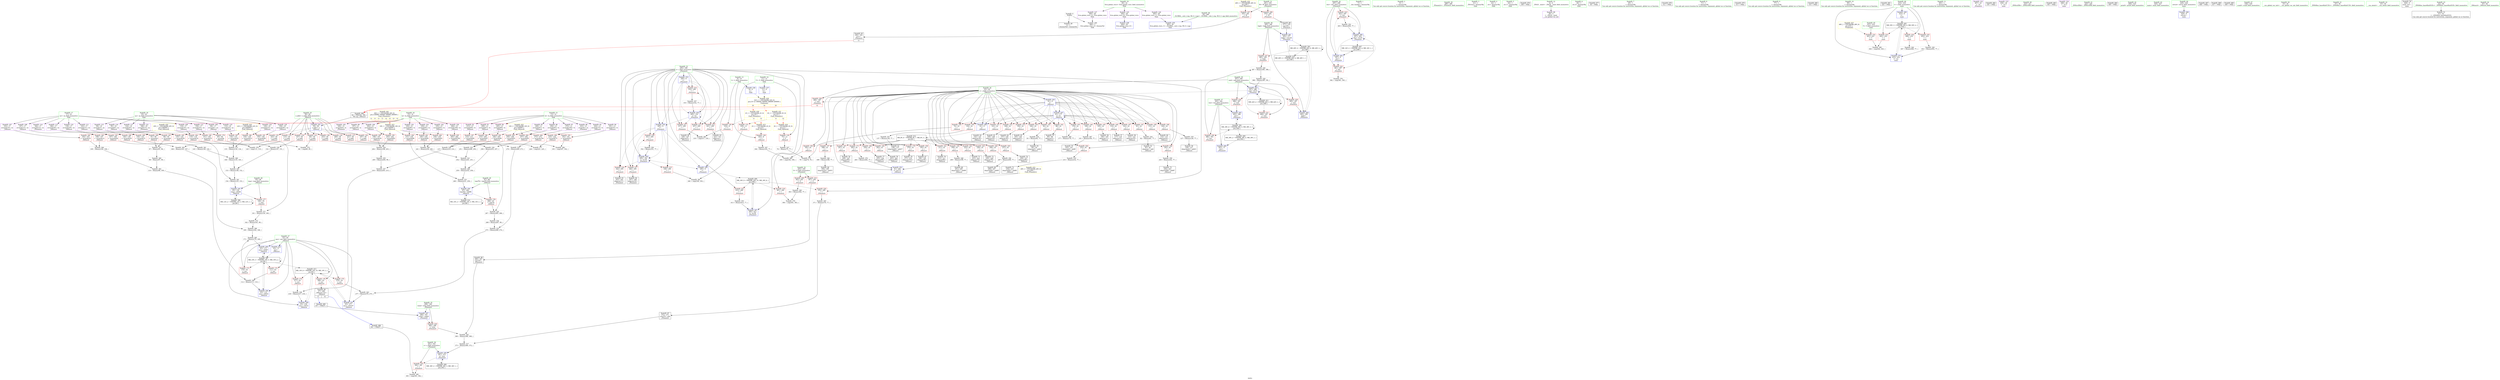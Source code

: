 digraph "SVFG" {
	label="SVFG";

	Node0x560009aa8ab0 [shape=record,color=grey,label="{NodeID: 0\nNullPtr}"];
	Node0x560009aa8ab0 -> Node0x560009ab3ff0[style=solid];
	Node0x560009aa8ab0 -> Node0x560009ac0cd0[style=solid];
	Node0x560009ac8e40 [shape=record,color=grey,label="{NodeID: 360\n146 = Binary(135, 145, )\n}"];
	Node0x560009ac8e40 -> Node0x560009ac59c0[style=solid];
	Node0x560009ab6820 [shape=record,color=red,label="{NodeID: 194\n198\<--197\n\<--arrayidx59\n_Z4funcd\n}"];
	Node0x560009ab6820 -> Node0x560009ac8540[style=solid];
	Node0x560009ab32f0 [shape=record,color=purple,label="{NodeID: 111\n143\<--17\narrayidx31\<--ux\n_Z4funcd\n}"];
	Node0x560009ab32f0 -> Node0x560009abc2a0[style=solid];
	Node0x560009ab1d70 [shape=record,color=green,label="{NodeID: 28\n65\<--66\ntmp\<--tmp_field_insensitive\n_Z4funcd\n}"];
	Node0x560009ab1d70 -> Node0x560009abb8e0[style=solid];
	Node0x560009ab1d70 -> Node0x560009ac1110[style=solid];
	Node0x560009adbcc0 [shape=record,color=black,label="{NodeID: 388\nMR_12V_2 = PHI(MR_12V_3, MR_12V_1, )\npts\{66 \}\n}"];
	Node0x560009adbcc0 -> Node0x560009ac1110[style=dashed];
	Node0x560009adbcc0 -> Node0x560009adbcc0[style=dashed];
	Node0x560009ab7ee0 [shape=record,color=red,label="{NodeID: 222\n381\<--297\n\<--iter\n_Z5main2v\n}"];
	Node0x560009ab7ee0 -> Node0x560009aca640[style=solid];
	Node0x560009ab9a00 [shape=record,color=red,label="{NodeID: 139\n269\<--59\n\<--x.addr\n_Z4funcd\n}"];
	Node0x560009ab9a00 -> Node0x560009ac65c0[style=solid];
	Node0x560009ab4600 [shape=record,color=black,label="{NodeID: 56\n106\<--105\nidxprom11\<--\n_Z4funcd\n}"];
	Node0x560009ae52e0 [shape=record,color=yellow,style=double,label="{NodeID: 416\n4V_1 = ENCHI(MR_4V_0)\npts\{12 \}\nFun[_Z4funcd]}"];
	Node0x560009ae52e0 -> Node0x560009ab92b0[style=dashed];
	Node0x560009ac65c0 [shape=record,color=grey,label="{NodeID: 333\n274 = Binary(269, 273, )\n}"];
	Node0x560009ac65c0 -> Node0x560009ac6440[style=solid];
	Node0x560009ac1520 [shape=record,color=blue,label="{NodeID: 250\n67\<--260\ntmp78\<--add98\n_Z4funcd\n}"];
	Node0x560009ac1520 -> Node0x560009abb9b0[style=dashed];
	Node0x560009ac1520 -> Node0x560009ae42c0[style=dashed];
	Node0x560009abb0c0 [shape=record,color=red,label="{NodeID: 167\n247\<--61\n\<--i\n_Z4funcd\n}"];
	Node0x560009abb0c0 -> Node0x560009ab5640[style=solid];
	Node0x560009ab5cc0 [shape=record,color=black,label="{NodeID: 84\n347\<--346\nidxprom14\<--\n_Z5main2v\n}"];
	Node0x560009a8ce90 [shape=record,color=green,label="{NodeID: 1\n7\<--1\n__dso_handle\<--dummyObj\nGlob }"];
	Node0x560009ac8fc0 [shape=record,color=grey,label="{NodeID: 361\n145 = Binary(140, 144, )\n}"];
	Node0x560009ac8fc0 -> Node0x560009ac8e40[style=solid];
	Node0x560009ab68f0 [shape=record,color=red,label="{NodeID: 195\n203\<--202\n\<--arrayidx62\n_Z4funcd\n}"];
	Node0x560009ab68f0 -> Node0x560009ac8540[style=solid];
	Node0x560009ab33c0 [shape=record,color=purple,label="{NodeID: 112\n150\<--17\narrayidx35\<--ux\n_Z4funcd\n}"];
	Node0x560009ab33c0 -> Node0x560009abc370[style=solid];
	Node0x560009ab1e40 [shape=record,color=green,label="{NodeID: 29\n67\<--68\ntmp78\<--tmp78_field_insensitive\n_Z4funcd\n}"];
	Node0x560009ab1e40 -> Node0x560009abb9b0[style=solid];
	Node0x560009ab1e40 -> Node0x560009ac1520[style=solid];
	Node0x560009ab7fb0 [shape=record,color=red,label="{NodeID: 223\n402\<--297\n\<--iter\n_Z5main2v\n}"];
	Node0x560009ab7fb0 -> Node0x560009ac8240[style=solid];
	Node0x560009ab9ad0 [shape=record,color=red,label="{NodeID: 140\n74\<--61\n\<--i\n_Z4funcd\n}"];
	Node0x560009ab9ad0 -> Node0x560009aca4c0[style=solid];
	Node0x560009ab46d0 [shape=record,color=black,label="{NodeID: 57\n117\<--116\nidxprom15\<--\n_Z4funcd\n}"];
	Node0x560009ac6740 [shape=record,color=grey,label="{NodeID: 334\n268 = Binary(267, 99, )\n}"];
	Node0x560009ac6740 -> Node0x560009ac6440[style=solid];
	Node0x560009ac15f0 [shape=record,color=blue,label="{NodeID: 251\n63\<--277\nans\<--sub107\n_Z4funcd\n}"];
	Node0x560009ac15f0 -> Node0x560009ae3dc0[style=dashed];
	Node0x560009abb190 [shape=record,color=red,label="{NodeID: 168\n254\<--61\n\<--i\n_Z4funcd\n}"];
	Node0x560009abb190 -> Node0x560009ab5710[style=solid];
	Node0x560009ab5d90 [shape=record,color=black,label="{NodeID: 85\n356\<--355\nconv\<--\n_Z5main2v\n|{<s0>11}}"];
	Node0x560009ab5d90:s0 -> Node0x560009afd000[style=solid,color=red];
	Node0x560009a8cf20 [shape=record,color=green,label="{NodeID: 2\n9\<--1\n\<--dummyObj\nCan only get source location for instruction, argument, global var or function.}"];
	Node0x560009ac9140 [shape=record,color=grey,label="{NodeID: 362\n110 = Binary(98, 109, )\n}"];
	Node0x560009ac9140 -> Node0x560009ac7dc0[style=solid];
	Node0x560009ab69c0 [shape=record,color=red,label="{NodeID: 196\n210\<--209\n\<--arrayidx67\n_Z4funcd\n}"];
	Node0x560009ab69c0 -> Node0x560009ac6a40[style=solid];
	Node0x560009ab3490 [shape=record,color=purple,label="{NodeID: 113\n166\<--17\narrayidx44\<--ux\n_Z4funcd\n}"];
	Node0x560009ab3490 -> Node0x560009ab6680[style=solid];
	Node0x560009ab1f10 [shape=record,color=green,label="{NodeID: 30\n288\<--289\n_Z5main2v\<--_Z5main2v_field_insensitive\n}"];
	Node0x560009ab8080 [shape=record,color=red,label="{NodeID: 224\n366\<--299\n\<--total\n_Z5main2v\n}"];
	Node0x560009ab8080 -> Node0x560009ac7340[style=solid];
	Node0x560009ab9ba0 [shape=record,color=red,label="{NodeID: 141\n81\<--61\n\<--i\n_Z4funcd\n}"];
	Node0x560009ab9ba0 -> Node0x560009ac4f40[style=solid];
	Node0x560009ab47a0 [shape=record,color=black,label="{NodeID: 58\n123\<--122\nidxprom19\<--\n_Z4funcd\n}"];
	Node0x560009ac68c0 [shape=record,color=grey,label="{NodeID: 335\n127 = Binary(126, 77, )\n}"];
	Node0x560009ac68c0 -> Node0x560009ab4870[style=solid];
	Node0x560009ac16c0 [shape=record,color=blue,label="{NodeID: 252\n61\<--283\ni\<--inc111\n_Z4funcd\n}"];
	Node0x560009ac16c0 -> Node0x560009ae38c0[style=dashed];
	Node0x560009abb260 [shape=record,color=red,label="{NodeID: 169\n262\<--61\n\<--i\n_Z4funcd\n}"];
	Node0x560009abb260 -> Node0x560009ab57e0[style=solid];
	Node0x560009ab5e60 [shape=record,color=black,label="{NodeID: 86\n368\<--367\nconv24\<--\n_Z5main2v\n}"];
	Node0x560009ab5e60 -> Node0x560009ac7340[style=solid];
	Node0x560009a8cfb0 [shape=record,color=green,label="{NodeID: 3\n21\<--1\n_ZSt3cin\<--dummyObj\nGlob }"];
	Node0x560009ac92c0 [shape=record,color=grey,label="{NodeID: 363\n168 = Binary(163, 167, )\n}"];
	Node0x560009ac92c0 -> Node0x560009ac9740[style=solid];
	Node0x560009ab6a90 [shape=record,color=red,label="{NodeID: 197\n214\<--213\n\<--arrayidx69\n_Z4funcd\n}"];
	Node0x560009ab6a90 -> Node0x560009ac6a40[style=solid];
	Node0x560009ab3560 [shape=record,color=purple,label="{NodeID: 114\n344\<--17\narrayidx12\<--ux\n_Z5main2v\n}"];
	Node0x560009ab2010 [shape=record,color=green,label="{NodeID: 31\n291\<--292\nW\<--W_field_insensitive\n_Z5main2v\n}"];
	Node0x560009ab2010 -> Node0x560009ab72b0[style=solid];
	Node0x560009ab2010 -> Node0x560009ab7380[style=solid];
	Node0x560009ab8150 [shape=record,color=red,label="{NodeID: 225\n392\<--301\n\<--s\n_Z5main2v\n}"];
	Node0x560009ab8150 -> Node0x560009abc750[style=solid];
	Node0x560009ab9c70 [shape=record,color=red,label="{NodeID: 142\n88\<--61\n\<--i\n_Z4funcd\n}"];
	Node0x560009ab9c70 -> Node0x560009ab4390[style=solid];
	Node0x560009ab4870 [shape=record,color=black,label="{NodeID: 59\n128\<--127\nidxprom22\<--add21\n_Z4funcd\n}"];
	Node0x560009ac6a40 [shape=record,color=grey,label="{NodeID: 336\n215 = Binary(210, 214, )\n}"];
	Node0x560009ac6a40 -> Node0x560009ac6bc0[style=solid];
	Node0x560009ac1790 [shape=record,color=blue,label="{NodeID: 253\n295\<--9\ni\<--\n_Z5main2v\n}"];
	Node0x560009ac1790 -> Node0x560009ab75f0[style=dashed];
	Node0x560009ac1790 -> Node0x560009ab76c0[style=dashed];
	Node0x560009ac1790 -> Node0x560009ab7790[style=dashed];
	Node0x560009ac1790 -> Node0x560009ab7860[style=dashed];
	Node0x560009ac1790 -> Node0x560009ac1860[style=dashed];
	Node0x560009ac1790 -> Node0x560009ac1930[style=dashed];
	Node0x560009abb330 [shape=record,color=red,label="{NodeID: 170\n270\<--61\n\<--i\n_Z4funcd\n}"];
	Node0x560009abb330 -> Node0x560009ab58b0[style=solid];
	Node0x560009ab5f30 [shape=record,color=black,label="{NodeID: 87\n372\<--371\nconv25\<--add\n_Z5main2v\n}"];
	Node0x560009ab5f30 -> Node0x560009ac4dc0[style=solid];
	Node0x560009a8d040 [shape=record,color=green,label="{NodeID: 4\n22\<--1\n.str\<--dummyObj\nGlob }"];
	Node0x560009ac9440 [shape=record,color=grey,label="{NodeID: 364\n109 = Binary(104, 108, )\n}"];
	Node0x560009ac9440 -> Node0x560009ac9140[style=solid];
	Node0x560009ab6b60 [shape=record,color=red,label="{NodeID: 198\n225\<--224\n\<--arrayidx75\n_Z4funcd\n}"];
	Node0x560009ab6b60 -> Node0x560009aca7c0[style=solid];
	Node0x560009ab86a0 [shape=record,color=purple,label="{NodeID: 115\n90\<--19\narrayidx3\<--uy\n_Z4funcd\n}"];
	Node0x560009ab86a0 -> Node0x560009abbb50[style=solid];
	Node0x560009ab20e0 [shape=record,color=green,label="{NodeID: 32\n293\<--294\nG\<--G_field_insensitive\n_Z5main2v\n}"];
	Node0x560009ab20e0 -> Node0x560009ab7450[style=solid];
	Node0x560009ab20e0 -> Node0x560009ab7520[style=solid];
	Node0x560009add0c0 [shape=record,color=black,label="{NodeID: 392\nMR_38V_4 = PHI(MR_38V_5, MR_38V_3, )\npts\{304 \}\n}"];
	Node0x560009add0c0 -> Node0x560009ab8220[style=dashed];
	Node0x560009add0c0 -> Node0x560009ac2150[style=dashed];
	Node0x560009add0c0 -> Node0x560009add0c0[style=dashed];
	Node0x560009add0c0 -> Node0x560009ae29c0[style=dashed];
	Node0x560009ab8220 [shape=record,color=red,label="{NodeID: 226\n386\<--303\n\<--low\n_Z5main2v\n}"];
	Node0x560009ab8220 -> Node0x560009ac5b40[style=solid];
	Node0x560009ab9d40 [shape=record,color=red,label="{NodeID: 143\n92\<--61\n\<--i\n_Z4funcd\n}"];
	Node0x560009ab9d40 -> Node0x560009ac4c40[style=solid];
	Node0x560009ab4940 [shape=record,color=black,label="{NodeID: 60\n132\<--131\nidxprom24\<--\n_Z4funcd\n}"];
	Node0x560009ac6bc0 [shape=record,color=grey,label="{NodeID: 337\n216 = Binary(205, 215, )\n}"];
	Node0x560009ac6bc0 -> Node0x560009ac6d40[style=solid];
	Node0x560009ac1860 [shape=record,color=blue,label="{NodeID: 254\n295\<--333\ni\<--inc\n_Z5main2v\n}"];
	Node0x560009ac1860 -> Node0x560009ab75f0[style=dashed];
	Node0x560009ac1860 -> Node0x560009ab76c0[style=dashed];
	Node0x560009ac1860 -> Node0x560009ab7790[style=dashed];
	Node0x560009ac1860 -> Node0x560009ab7860[style=dashed];
	Node0x560009ac1860 -> Node0x560009ac1860[style=dashed];
	Node0x560009ac1860 -> Node0x560009ac1930[style=dashed];
	Node0x560009abb400 [shape=record,color=red,label="{NodeID: 171\n282\<--61\n\<--i\n_Z4funcd\n}"];
	Node0x560009abb400 -> Node0x560009ac9d40[style=solid];
	Node0x560009ab6000 [shape=record,color=black,label="{NodeID: 88\n377\<--376\nconv26\<--\n_Z5main2v\n}"];
	Node0x560009ab6000 -> Node0x560009ac1e10[style=solid];
	Node0x560009ab0cd0 [shape=record,color=green,label="{NodeID: 5\n24\<--1\n.str.1\<--dummyObj\nGlob }"];
	Node0x560009ac95c0 [shape=record,color=grey,label="{NodeID: 365\n171 = Binary(170, 169, )\n}"];
	Node0x560009ac95c0 -> Node0x560009ac11e0[style=solid];
	Node0x560009ab6c30 [shape=record,color=red,label="{NodeID: 199\n231\<--230\n\<--arrayidx80\n_Z4funcd\n}"];
	Node0x560009ab6c30 -> Node0x560009ac62c0[style=solid];
	Node0x560009ab8730 [shape=record,color=purple,label="{NodeID: 116\n95\<--19\narrayidx6\<--uy\n_Z4funcd\n}"];
	Node0x560009ab8730 -> Node0x560009abbc20[style=solid];
	Node0x560009ab21b0 [shape=record,color=green,label="{NodeID: 33\n295\<--296\ni\<--i_field_insensitive\n_Z5main2v\n}"];
	Node0x560009ab21b0 -> Node0x560009ab75f0[style=solid];
	Node0x560009ab21b0 -> Node0x560009ab76c0[style=solid];
	Node0x560009ab21b0 -> Node0x560009ab7790[style=solid];
	Node0x560009ab21b0 -> Node0x560009ab7860[style=solid];
	Node0x560009ab21b0 -> Node0x560009ab7930[style=solid];
	Node0x560009ab21b0 -> Node0x560009ab7a00[style=solid];
	Node0x560009ab21b0 -> Node0x560009ab7ad0[style=solid];
	Node0x560009ab21b0 -> Node0x560009ab7ba0[style=solid];
	Node0x560009ab21b0 -> Node0x560009ab7c70[style=solid];
	Node0x560009ab21b0 -> Node0x560009ab7d40[style=solid];
	Node0x560009ab21b0 -> Node0x560009ab7e10[style=solid];
	Node0x560009ab21b0 -> Node0x560009ac1790[style=solid];
	Node0x560009ab21b0 -> Node0x560009ac1860[style=solid];
	Node0x560009ab21b0 -> Node0x560009ac1930[style=solid];
	Node0x560009ab21b0 -> Node0x560009ac1a00[style=solid];
	Node0x560009ab21b0 -> Node0x560009ac1ba0[style=solid];
	Node0x560009ab21b0 -> Node0x560009ac22f0[style=solid];
	Node0x56000969a930 [shape=record,color=black,label="{NodeID: 476\n309 = PHI()\n}"];
	Node0x560009add5c0 [shape=record,color=black,label="{NodeID: 393\nMR_40V_4 = PHI(MR_40V_6, MR_40V_3, )\npts\{306 \}\n}"];
	Node0x560009add5c0 -> Node0x560009ab82f0[style=dashed];
	Node0x560009add5c0 -> Node0x560009ac2080[style=dashed];
	Node0x560009add5c0 -> Node0x560009add5c0[style=dashed];
	Node0x560009add5c0 -> Node0x560009ae2ec0[style=dashed];
	Node0x560009ab82f0 [shape=record,color=red,label="{NodeID: 227\n385\<--305\n\<--high\n_Z5main2v\n}"];
	Node0x560009ab82f0 -> Node0x560009ac5b40[style=solid];
	Node0x560009ab9e10 [shape=record,color=red,label="{NodeID: 144\n100\<--61\n\<--i\n_Z4funcd\n}"];
	Node0x560009ab9e10 -> Node0x560009ac98c0[style=solid];
	Node0x560009ab4a10 [shape=record,color=black,label="{NodeID: 61\n138\<--137\nidxprom28\<--add27\n_Z4funcd\n}"];
	Node0x560009ac6d40 [shape=record,color=grey,label="{NodeID: 338\n218 = Binary(217, 216, )\n}"];
	Node0x560009ac6d40 -> Node0x560009ac1450[style=solid];
	Node0x560009ac1930 [shape=record,color=blue,label="{NodeID: 255\n295\<--9\ni\<--\n_Z5main2v\n}"];
	Node0x560009ac1930 -> Node0x560009ab7930[style=dashed];
	Node0x560009ac1930 -> Node0x560009ab7a00[style=dashed];
	Node0x560009ac1930 -> Node0x560009ab7ad0[style=dashed];
	Node0x560009ac1930 -> Node0x560009ab7ba0[style=dashed];
	Node0x560009ac1930 -> Node0x560009ac1a00[style=dashed];
	Node0x560009ac1930 -> Node0x560009ac1ba0[style=dashed];
	Node0x560009abb4d0 [shape=record,color=red,label="{NodeID: 172\n111\<--63\n\<--ans\n_Z4funcd\n}"];
	Node0x560009abb4d0 -> Node0x560009ac7dc0[style=solid];
	Node0x560009ab60d0 [shape=record,color=purple,label="{NodeID: 89\n39\<--4\n\<--_ZStL8__ioinit\n__cxx_global_var_init\n}"];
	Node0x560009ab0d60 [shape=record,color=green,label="{NodeID: 6\n26\<--1\n.str.2\<--dummyObj\nGlob }"];
	Node0x560009ac9740 [shape=record,color=grey,label="{NodeID: 366\n169 = Binary(162, 168, )\n}"];
	Node0x560009ac9740 -> Node0x560009ac95c0[style=solid];
	Node0x560009ab6d00 [shape=record,color=red,label="{NodeID: 200\n236\<--235\n\<--arrayidx83\n_Z4funcd\n}"];
	Node0x560009ab6d00 -> Node0x560009ac8b40[style=solid];
	Node0x560009ab87c0 [shape=record,color=purple,label="{NodeID: 117\n124\<--19\narrayidx20\<--uy\n_Z4funcd\n}"];
	Node0x560009ab87c0 -> Node0x560009abbf60[style=solid];
	Node0x560009ab2280 [shape=record,color=green,label="{NodeID: 34\n297\<--298\niter\<--iter_field_insensitive\n_Z5main2v\n}"];
	Node0x560009ab2280 -> Node0x560009ab7ee0[style=solid];
	Node0x560009ab2280 -> Node0x560009ab7fb0[style=solid];
	Node0x560009ab2280 -> Node0x560009ac1ee0[style=solid];
	Node0x560009ab2280 -> Node0x560009ac2220[style=solid];
	Node0x560009afc300 [shape=record,color=black,label="{NodeID: 477\n40 = PHI()\n}"];
	Node0x560009ab83c0 [shape=record,color=red,label="{NodeID: 228\n390\<--307\n\<--mid\n_Z5main2v\n|{<s0>12}}"];
	Node0x560009ab83c0:s0 -> Node0x560009afd000[style=solid,color=red];
	Node0x560009ab9ee0 [shape=record,color=red,label="{NodeID: 145\n105\<--61\n\<--i\n_Z4funcd\n}"];
	Node0x560009ab9ee0 -> Node0x560009ab4600[style=solid];
	Node0x560009ab4ae0 [shape=record,color=black,label="{NodeID: 62\n142\<--141\nidxprom30\<--\n_Z4funcd\n}"];
	Node0x560009ae5820 [shape=record,color=yellow,style=double,label="{NodeID: 422\n16V_1 = ENCHI(MR_16V_0)\npts\{140000 \}\nFun[_Z4funcd]}"];
	Node0x560009ae5820 -> Node0x560009ab6750[style=dashed];
	Node0x560009ae5820 -> Node0x560009ab69c0[style=dashed];
	Node0x560009ae5820 -> Node0x560009ab6a90[style=dashed];
	Node0x560009ae5820 -> Node0x560009ab6b60[style=dashed];
	Node0x560009ae5820 -> Node0x560009ab6ea0[style=dashed];
	Node0x560009ae5820 -> Node0x560009ab6f70[style=dashed];
	Node0x560009ae5820 -> Node0x560009ab7040[style=dashed];
	Node0x560009ae5820 -> Node0x560009ab71e0[style=dashed];
	Node0x560009ac6ec0 [shape=record,color=grey,label="{NodeID: 339\n152 = Binary(147, 151, )\n}"];
	Node0x560009ac6ec0 -> Node0x560009ac59c0[style=solid];
	Node0x560009ac1a00 [shape=record,color=blue,label="{NodeID: 256\n295\<--352\ni\<--inc18\n_Z5main2v\n}"];
	Node0x560009ac1a00 -> Node0x560009ab7930[style=dashed];
	Node0x560009ac1a00 -> Node0x560009ab7a00[style=dashed];
	Node0x560009ac1a00 -> Node0x560009ab7ad0[style=dashed];
	Node0x560009ac1a00 -> Node0x560009ab7ba0[style=dashed];
	Node0x560009ac1a00 -> Node0x560009ac1a00[style=dashed];
	Node0x560009ac1a00 -> Node0x560009ac1ba0[style=dashed];
	Node0x560009abb5a0 [shape=record,color=red,label="{NodeID: 173\n170\<--63\n\<--ans\n_Z4funcd\n}"];
	Node0x560009abb5a0 -> Node0x560009ac95c0[style=solid];
	Node0x560009ab61a0 [shape=record,color=purple,label="{NodeID: 90\n191\<--13\narrayidx55\<--lx\n_Z4funcd\n}"];
	Node0x560009ab61a0 -> Node0x560009ab6750[style=solid];
	Node0x560009ab0df0 [shape=record,color=green,label="{NodeID: 7\n29\<--1\n\<--dummyObj\nCan only get source location for instruction, argument, global var or function.}"];
	Node0x560009ac98c0 [shape=record,color=grey,label="{NodeID: 367\n101 = Binary(100, 77, )\n}"];
	Node0x560009ac98c0 -> Node0x560009ab4530[style=solid];
	Node0x560009ab6dd0 [shape=record,color=red,label="{NodeID: 201\n240\<--239\n\<--arrayidx85\n_Z4funcd\n}"];
	Node0x560009ab6dd0 -> Node0x560009ac8b40[style=solid];
	Node0x560009ab8890 [shape=record,color=purple,label="{NodeID: 118\n129\<--19\narrayidx23\<--uy\n_Z4funcd\n}"];
	Node0x560009ab8890 -> Node0x560009abc030[style=solid];
	Node0x560009ab2350 [shape=record,color=green,label="{NodeID: 35\n299\<--300\ntotal\<--total_field_insensitive\n_Z5main2v\n}"];
	Node0x560009ab2350 -> Node0x560009ab8080[style=solid];
	Node0x560009ab2350 -> Node0x560009ac1ad0[style=solid];
	Node0x560009afc3d0 [shape=record,color=black,label="{NodeID: 478\n312 = PHI()\n}"];
	Node0x560009ab8490 [shape=record,color=red,label="{NodeID: 229\n395\<--307\n\<--mid\n_Z5main2v\n}"];
	Node0x560009ab8490 -> Node0x560009ac2080[style=solid];
	Node0x560009ab9fb0 [shape=record,color=red,label="{NodeID: 146\n116\<--61\n\<--i\n_Z4funcd\n}"];
	Node0x560009ab9fb0 -> Node0x560009ab46d0[style=solid];
	Node0x560009ab4bb0 [shape=record,color=black,label="{NodeID: 63\n149\<--148\nidxprom34\<--\n_Z4funcd\n}"];
	Node0x560009ae5900 [shape=record,color=yellow,style=double,label="{NodeID: 423\n18V_1 = ENCHI(MR_18V_0)\npts\{160000 \}\nFun[_Z4funcd]}"];
	Node0x560009ae5900 -> Node0x560009ab6820[style=dashed];
	Node0x560009ae5900 -> Node0x560009ab68f0[style=dashed];
	Node0x560009ae5900 -> Node0x560009ab6c30[style=dashed];
	Node0x560009ae5900 -> Node0x560009ab6d00[style=dashed];
	Node0x560009ae5900 -> Node0x560009ab6dd0[style=dashed];
	Node0x560009ae5900 -> Node0x560009ab7110[style=dashed];
	Node0x560009ac7040 [shape=record,color=grey,label="{NodeID: 340\n363 = Binary(362, 77, )\n}"];
	Node0x560009ac7040 -> Node0x560009acaac0[style=solid];
	Node0x560009ac1ad0 [shape=record,color=blue,label="{NodeID: 257\n299\<--357\ntotal\<--call20\n_Z5main2v\n}"];
	Node0x560009ac1ad0 -> Node0x560009ab8080[style=dashed];
	Node0x560009abb670 [shape=record,color=red,label="{NodeID: 174\n217\<--63\n\<--ans\n_Z4funcd\n}"];
	Node0x560009abb670 -> Node0x560009ac6d40[style=solid];
	Node0x560009ab6270 [shape=record,color=purple,label="{NodeID: 91\n209\<--13\narrayidx67\<--lx\n_Z4funcd\n}"];
	Node0x560009ab6270 -> Node0x560009ab69c0[style=solid];
	Node0x560009ab0e80 [shape=record,color=green,label="{NodeID: 8\n71\<--1\n\<--dummyObj\nCan only get source location for instruction, argument, global var or function.}"];
	Node0x560009ac9a40 [shape=record,color=grey,label="{NodeID: 368\n177 = Binary(176, 77, )\n}"];
	Node0x560009ac9a40 -> Node0x560009ac12b0[style=solid];
	Node0x560009ab6ea0 [shape=record,color=red,label="{NodeID: 202\n246\<--245\n\<--arrayidx89\n_Z4funcd\n}"];
	Node0x560009ab6ea0 -> Node0x560009ac5540[style=solid];
	Node0x560009ab8960 [shape=record,color=purple,label="{NodeID: 119\n133\<--19\narrayidx25\<--uy\n_Z4funcd\n}"];
	Node0x560009ab8960 -> Node0x560009abc100[style=solid];
	Node0x560009ab2420 [shape=record,color=green,label="{NodeID: 36\n301\<--302\ns\<--s_field_insensitive\n_Z5main2v\n}"];
	Node0x560009ab2420 -> Node0x560009ab8150[style=solid];
	Node0x560009ab2420 -> Node0x560009ac1c70[style=solid];
	Node0x560009afc500 [shape=record,color=black,label="{NodeID: 479\n313 = PHI()\n}"];
	Node0x560009ab8560 [shape=record,color=red,label="{NodeID: 230\n398\<--307\n\<--mid\n_Z5main2v\n}"];
	Node0x560009ab8560 -> Node0x560009ac2150[style=solid];
	Node0x560009aba080 [shape=record,color=red,label="{NodeID: 147\n122\<--61\n\<--i\n_Z4funcd\n}"];
	Node0x560009aba080 -> Node0x560009ab47a0[style=solid];
	Node0x560009ab4c80 [shape=record,color=black,label="{NodeID: 64\n157\<--156\nidxprom39\<--\n_Z4funcd\n}"];
	Node0x560009ae59e0 [shape=record,color=yellow,style=double,label="{NodeID: 424\n20V_1 = ENCHI(MR_20V_0)\npts\{180000 \}\nFun[_Z4funcd]}"];
	Node0x560009ae59e0 -> Node0x560009abba80[style=dashed];
	Node0x560009ae59e0 -> Node0x560009abbcf0[style=dashed];
	Node0x560009ae59e0 -> Node0x560009abbdc0[style=dashed];
	Node0x560009ae59e0 -> Node0x560009abbe90[style=dashed];
	Node0x560009ae59e0 -> Node0x560009abc1d0[style=dashed];
	Node0x560009ae59e0 -> Node0x560009abc2a0[style=dashed];
	Node0x560009ae59e0 -> Node0x560009abc370[style=dashed];
	Node0x560009ae59e0 -> Node0x560009ab6680[style=dashed];
	Node0x560009ac71c0 [shape=record,color=grey,label="{NodeID: 341\n154 = Binary(125, 153, )\n}"];
	Node0x560009ac71c0 -> Node0x560009ac1110[style=solid];
	Node0x560009ac1ba0 [shape=record,color=blue,label="{NodeID: 258\n295\<--9\ni\<--\n_Z5main2v\n}"];
	Node0x560009ac1ba0 -> Node0x560009ae1ac0[style=dashed];
	Node0x560009abb740 [shape=record,color=red,label="{NodeID: 175\n276\<--63\n\<--ans\n_Z4funcd\n}"];
	Node0x560009abb740 -> Node0x560009ac74c0[style=solid];
	Node0x560009ab6340 [shape=record,color=purple,label="{NodeID: 92\n213\<--13\narrayidx69\<--lx\n_Z4funcd\n}"];
	Node0x560009ab6340 -> Node0x560009ab6a90[style=solid];
	Node0x560009ab0f10 [shape=record,color=green,label="{NodeID: 9\n77\<--1\n\<--dummyObj\nCan only get source location for instruction, argument, global var or function.}"];
	Node0x560009ac9bc0 [shape=record,color=grey,label="{NodeID: 369\n98 = Binary(97, 99, )\n}"];
	Node0x560009ac9bc0 -> Node0x560009ac9140[style=solid];
	Node0x560009ab6f70 [shape=record,color=red,label="{NodeID: 203\n250\<--249\n\<--arrayidx91\n_Z4funcd\n}"];
	Node0x560009ab6f70 -> Node0x560009ac5540[style=solid];
	Node0x560009ab8a30 [shape=record,color=purple,label="{NodeID: 120\n158\<--19\narrayidx40\<--uy\n_Z4funcd\n}"];
	Node0x560009ab8a30 -> Node0x560009abc440[style=solid];
	Node0x560009ab24f0 [shape=record,color=green,label="{NodeID: 37\n303\<--304\nlow\<--low_field_insensitive\n_Z5main2v\n}"];
	Node0x560009ab24f0 -> Node0x560009ab8220[style=solid];
	Node0x560009ab24f0 -> Node0x560009ac1d40[style=solid];
	Node0x560009ab24f0 -> Node0x560009ac2150[style=solid];
	Node0x560009afc600 [shape=record,color=black,label="{NodeID: 480\n314 = PHI()\n}"];
	Node0x560009ac0530 [shape=record,color=red,label="{NodeID: 231\n406\<--307\n\<--mid\n_Z5main2v\n}"];
	Node0x560009aba150 [shape=record,color=red,label="{NodeID: 148\n126\<--61\n\<--i\n_Z4funcd\n}"];
	Node0x560009aba150 -> Node0x560009ac68c0[style=solid];
	Node0x560009ab4d50 [shape=record,color=black,label="{NodeID: 65\n165\<--164\nidxprom43\<--\n_Z4funcd\n}"];
	Node0x560009ae5ac0 [shape=record,color=yellow,style=double,label="{NodeID: 425\n22V_1 = ENCHI(MR_22V_0)\npts\{200000 \}\nFun[_Z4funcd]}"];
	Node0x560009ae5ac0 -> Node0x560009abbb50[style=dashed];
	Node0x560009ae5ac0 -> Node0x560009abbc20[style=dashed];
	Node0x560009ae5ac0 -> Node0x560009abbf60[style=dashed];
	Node0x560009ae5ac0 -> Node0x560009abc030[style=dashed];
	Node0x560009ae5ac0 -> Node0x560009abc100[style=dashed];
	Node0x560009ae5ac0 -> Node0x560009abc440[style=dashed];
	Node0x560009ac7340 [shape=record,color=grey,label="{NodeID: 342\n369 = Binary(366, 368, )\n}"];
	Node0x560009ac7340 -> Node0x560009ac4dc0[style=solid];
	Node0x560009ac1c70 [shape=record,color=blue,label="{NodeID: 259\n301\<--373\ns\<--mul\n_Z5main2v\n}"];
	Node0x560009ac1c70 -> Node0x560009ab8150[style=dashed];
	Node0x560009ac1c70 -> Node0x560009ae24c0[style=dashed];
	Node0x560009abb810 [shape=record,color=red,label="{NodeID: 176\n286\<--63\n\<--ans\n_Z4funcd\n}"];
	Node0x560009abb810 -> Node0x560009ab5980[style=solid];
	Node0x560009ab6410 [shape=record,color=purple,label="{NodeID: 93\n224\<--13\narrayidx75\<--lx\n_Z4funcd\n}"];
	Node0x560009ab6410 -> Node0x560009ab6b60[style=solid];
	Node0x560009ab0fa0 [shape=record,color=green,label="{NodeID: 10\n99\<--1\n\<--dummyObj\nCan only get source location for instruction, argument, global var or function.}"];
	Node0x560009ac9d40 [shape=record,color=grey,label="{NodeID: 370\n283 = Binary(282, 77, )\n}"];
	Node0x560009ac9d40 -> Node0x560009ac16c0[style=solid];
	Node0x560009ab7040 [shape=record,color=red,label="{NodeID: 204\n257\<--256\n\<--arrayidx95\n_Z4funcd\n}"];
	Node0x560009ab7040 -> Node0x560009ac6140[style=solid];
	Node0x560009ab8b00 [shape=record,color=purple,label="{NodeID: 121\n348\<--19\narrayidx15\<--uy\n_Z5main2v\n}"];
	Node0x560009ab25c0 [shape=record,color=green,label="{NodeID: 38\n305\<--306\nhigh\<--high_field_insensitive\n_Z5main2v\n}"];
	Node0x560009ab25c0 -> Node0x560009ab82f0[style=solid];
	Node0x560009ab25c0 -> Node0x560009ac1e10[style=solid];
	Node0x560009ab25c0 -> Node0x560009ac2080[style=solid];
	Node0x560009afc6d0 [shape=record,color=black,label="{NodeID: 481\n324 = PHI()\n}"];
	Node0x560009ac05c0 [shape=record,color=red,label="{NodeID: 232\n443\<--431\n\<--T\nmain\n}"];
	Node0x560009ac05c0 -> Node0x560009acac40[style=solid];
	Node0x560009aba220 [shape=record,color=red,label="{NodeID: 149\n131\<--61\n\<--i\n_Z4funcd\n}"];
	Node0x560009aba220 -> Node0x560009ab4940[style=solid];
	Node0x560009ab4e20 [shape=record,color=black,label="{NodeID: 66\n190\<--189\nidxprom54\<--add53\n_Z4funcd\n}"];
	Node0x560009ac74c0 [shape=record,color=grey,label="{NodeID: 343\n277 = Binary(276, 275, )\n}"];
	Node0x560009ac74c0 -> Node0x560009ac15f0[style=solid];
	Node0x560009ac1d40 [shape=record,color=blue,label="{NodeID: 260\n303\<--71\nlow\<--\n_Z5main2v\n}"];
	Node0x560009ac1d40 -> Node0x560009add0c0[style=dashed];
	Node0x560009abb8e0 [shape=record,color=red,label="{NodeID: 177\n160\<--65\n\<--tmp\n_Z4funcd\n}"];
	Node0x560009abb8e0 -> Node0x560009ac9ec0[style=solid];
	Node0x560009ab64e0 [shape=record,color=purple,label="{NodeID: 94\n245\<--13\narrayidx89\<--lx\n_Z4funcd\n}"];
	Node0x560009ab64e0 -> Node0x560009ab6ea0[style=solid];
	Node0x560009ab1030 [shape=record,color=green,label="{NodeID: 11\n383\<--1\n\<--dummyObj\nCan only get source location for instruction, argument, global var or function.}"];
	Node0x560009ac9ec0 [shape=record,color=grey,label="{NodeID: 371\n161 = Binary(159, 160, )\n}"];
	Node0x560009ac9ec0 -> Node0x560009aca040[style=solid];
	Node0x560009ab7110 [shape=record,color=red,label="{NodeID: 205\n265\<--264\n\<--arrayidx100\n_Z4funcd\n}"];
	Node0x560009ab7110 -> Node0x560009ac5840[style=solid];
	Node0x560009ab8bd0 [shape=record,color=purple,label="{NodeID: 122\n407\<--22\n\<--.str\n_Z5main2v\n}"];
	Node0x560009ab2690 [shape=record,color=green,label="{NodeID: 39\n307\<--308\nmid\<--mid_field_insensitive\n_Z5main2v\n}"];
	Node0x560009ab2690 -> Node0x560009ab83c0[style=solid];
	Node0x560009ab2690 -> Node0x560009ab8490[style=solid];
	Node0x560009ab2690 -> Node0x560009ab8560[style=solid];
	Node0x560009ab2690 -> Node0x560009ac0530[style=solid];
	Node0x560009ab2690 -> Node0x560009ac1fb0[style=solid];
	Node0x560009afc800 [shape=record,color=black,label="{NodeID: 482\n330 = PHI()\n}"];
	Node0x560009ac4c40 [shape=record,color=grey,label="{NodeID: 316\n93 = Binary(92, 77, )\n}"];
	Node0x560009ac4c40 -> Node0x560009ab4460[style=solid];
	Node0x560009ac0690 [shape=record,color=red,label="{NodeID: 233\n442\<--433\n\<--t\nmain\n}"];
	Node0x560009ac0690 -> Node0x560009acac40[style=solid];
	Node0x560009aba2f0 [shape=record,color=red,label="{NodeID: 150\n136\<--61\n\<--i\n_Z4funcd\n}"];
	Node0x560009aba2f0 -> Node0x560009ac80c0[style=solid];
	Node0x560009ab4ef0 [shape=record,color=black,label="{NodeID: 67\n196\<--195\nidxprom58\<--\n_Z4funcd\n}"];
	Node0x560009ae5cb0 [shape=record,color=yellow,style=double,label="{NodeID: 427\n48V_1 = ENCHI(MR_48V_0)\npts\{432 \}\nFun[main]}"];
	Node0x560009ae5cb0 -> Node0x560009ac05c0[style=dashed];
	Node0x560009ac7640 [shape=record,color=grey,label="{NodeID: 344\n447 = Binary(446, 77, )\n}"];
	Node0x560009ac1e10 [shape=record,color=blue,label="{NodeID: 261\n305\<--377\nhigh\<--conv26\n_Z5main2v\n}"];
	Node0x560009ac1e10 -> Node0x560009add5c0[style=dashed];
	Node0x560009abb9b0 [shape=record,color=red,label="{NodeID: 178\n266\<--67\n\<--tmp78\n_Z4funcd\n}"];
	Node0x560009abb9b0 -> Node0x560009ac5840[style=solid];
	Node0x560009ab65b0 [shape=record,color=purple,label="{NodeID: 95\n249\<--13\narrayidx91\<--lx\n_Z4funcd\n}"];
	Node0x560009ab65b0 -> Node0x560009ab6f70[style=solid];
	Node0x560009ab10c0 [shape=record,color=green,label="{NodeID: 12\n4\<--6\n_ZStL8__ioinit\<--_ZStL8__ioinit_field_insensitive\nGlob }"];
	Node0x560009ab10c0 -> Node0x560009ab60d0[style=solid];
	Node0x560009aca040 [shape=record,color=grey,label="{NodeID: 372\n162 = Binary(161, 99, )\n}"];
	Node0x560009aca040 -> Node0x560009ac9740[style=solid];
	Node0x560009ab71e0 [shape=record,color=red,label="{NodeID: 206\n273\<--272\n\<--arrayidx104\n_Z4funcd\n}"];
	Node0x560009ab71e0 -> Node0x560009ac65c0[style=solid];
	Node0x560009ab8ca0 [shape=record,color=purple,label="{NodeID: 123\n436\<--24\n\<--.str.1\nmain\n}"];
	Node0x560009ab2760 [shape=record,color=green,label="{NodeID: 40\n310\<--311\n_ZNSirsERi\<--_ZNSirsERi_field_insensitive\n}"];
	Node0x560009afc8d0 [shape=record,color=black,label="{NodeID: 483\n345 = PHI()\n}"];
	Node0x560009ac4dc0 [shape=record,color=grey,label="{NodeID: 317\n373 = Binary(369, 372, )\n}"];
	Node0x560009ac4dc0 -> Node0x560009ac1c70[style=solid];
	Node0x560009ac0760 [shape=record,color=red,label="{NodeID: 234\n446\<--433\n\<--t\nmain\n}"];
	Node0x560009ac0760 -> Node0x560009ac7640[style=solid];
	Node0x560009aba3c0 [shape=record,color=red,label="{NodeID: 151\n141\<--61\n\<--i\n_Z4funcd\n}"];
	Node0x560009aba3c0 -> Node0x560009ab4ae0[style=solid];
	Node0x560009ab4fc0 [shape=record,color=black,label="{NodeID: 68\n201\<--200\nidxprom61\<--add60\n_Z4funcd\n}"];
	Node0x560009ac77c0 [shape=record,color=grey,label="{NodeID: 345\n371 = Binary(370, 77, )\n}"];
	Node0x560009ac77c0 -> Node0x560009ab5f30[style=solid];
	Node0x560009ac1ee0 [shape=record,color=blue,label="{NodeID: 262\n297\<--9\niter\<--\n_Z5main2v\n}"];
	Node0x560009ac1ee0 -> Node0x560009ab7ee0[style=dashed];
	Node0x560009ac1ee0 -> Node0x560009ab7fb0[style=dashed];
	Node0x560009ac1ee0 -> Node0x560009ac2220[style=dashed];
	Node0x560009ac1ee0 -> Node0x560009ae1fc0[style=dashed];
	Node0x560009abba80 [shape=record,color=red,label="{NodeID: 179\n85\<--84\n\<--arrayidx\n_Z4funcd\n}"];
	Node0x560009abba80 -> Node0x560009aca340[style=solid];
	Node0x560009ab36e0 [shape=record,color=purple,label="{NodeID: 96\n256\<--13\narrayidx95\<--lx\n_Z4funcd\n}"];
	Node0x560009ab36e0 -> Node0x560009ab7040[style=solid];
	Node0x560009ab1150 [shape=record,color=green,label="{NodeID: 13\n8\<--10\nL\<--L_field_insensitive\nGlob }"];
	Node0x560009ab1150 -> Node0x560009ab9110[style=solid];
	Node0x560009ab1150 -> Node0x560009ab91e0[style=solid];
	Node0x560009ab1150 -> Node0x560009ac0900[style=solid];
	Node0x560009aca1c0 [shape=record,color=grey,label="{NodeID: 373\n135 = Binary(130, 134, )\n}"];
	Node0x560009aca1c0 -> Node0x560009ac8e40[style=solid];
	Node0x560009ab72b0 [shape=record,color=red,label="{NodeID: 207\n355\<--291\n\<--W\n_Z5main2v\n}"];
	Node0x560009ab72b0 -> Node0x560009ab5d90[style=solid];
	Node0x560009ab8d70 [shape=record,color=purple,label="{NodeID: 124\n448\<--26\n\<--.str.2\nmain\n}"];
	Node0x560009ab2860 [shape=record,color=green,label="{NodeID: 41\n325\<--326\n_ZNSirsERd\<--_ZNSirsERd_field_insensitive\n}"];
	Node0x560009afca00 [shape=record,color=black,label="{NodeID: 484\n349 = PHI()\n}"];
	Node0x560009ac4f40 [shape=record,color=grey,label="{NodeID: 318\n82 = Binary(81, 77, )\n}"];
	Node0x560009ac4f40 -> Node0x560009ab42c0[style=solid];
	Node0x560009ac0830 [shape=record,color=red,label="{NodeID: 235\n452\<--433\n\<--t\nmain\n}"];
	Node0x560009ac0830 -> Node0x560009ac5240[style=solid];
	Node0x560009aba490 [shape=record,color=red,label="{NodeID: 152\n148\<--61\n\<--i\n_Z4funcd\n}"];
	Node0x560009aba490 -> Node0x560009ab4bb0[style=solid];
	Node0x560009ab5090 [shape=record,color=black,label="{NodeID: 69\n208\<--207\nidxprom66\<--add65\n_Z4funcd\n}"];
	Node0x560009ae5e70 [shape=record,color=yellow,style=double,label="{NodeID: 429\n52V_1 = ENCHI(MR_52V_0)\npts\{10 12 140000 160000 180000 200000 \}\nFun[main]|{<s0>16|<s1>16|<s2>16}}"];
	Node0x560009ae5e70:s0 -> Node0x560009ae6010[style=dashed,color=red];
	Node0x560009ae5e70:s1 -> Node0x560009ae6120[style=dashed,color=red];
	Node0x560009ae5e70:s2 -> Node0x560009ae69e0[style=dashed,color=red];
	Node0x560009ac7940 [shape=record,color=grey,label="{NodeID: 346\n189 = Binary(188, 77, )\n}"];
	Node0x560009ac7940 -> Node0x560009ab4e20[style=solid];
	Node0x560009ac1fb0 [shape=record,color=blue,label="{NodeID: 263\n307\<--388\nmid\<--div31\n_Z5main2v\n}"];
	Node0x560009ac1fb0 -> Node0x560009ab83c0[style=dashed];
	Node0x560009ac1fb0 -> Node0x560009ab8490[style=dashed];
	Node0x560009ac1fb0 -> Node0x560009ab8560[style=dashed];
	Node0x560009ac1fb0 -> Node0x560009ac0530[style=dashed];
	Node0x560009ac1fb0 -> Node0x560009ac1fb0[style=dashed];
	Node0x560009ac1fb0 -> Node0x560009ae33c0[style=dashed];
	Node0x560009abbb50 [shape=record,color=red,label="{NodeID: 180\n91\<--90\n\<--arrayidx3\n_Z4funcd\n}"];
	Node0x560009abbb50 -> Node0x560009ac56c0[style=solid];
	Node0x560009ab37b0 [shape=record,color=purple,label="{NodeID: 97\n272\<--13\narrayidx104\<--lx\n_Z4funcd\n}"];
	Node0x560009ab37b0 -> Node0x560009ab71e0[style=solid];
	Node0x560009ab11e0 [shape=record,color=green,label="{NodeID: 14\n11\<--12\nU\<--U_field_insensitive\nGlob }"];
	Node0x560009ab11e0 -> Node0x560009ab92b0[style=solid];
	Node0x560009ab11e0 -> Node0x560009ab9380[style=solid];
	Node0x560009ab11e0 -> Node0x560009ac09d0[style=solid];
	Node0x560009aca340 [shape=record,color=grey,label="{NodeID: 374\n86 = cmp(80, 85, )\n}"];
	Node0x560009ab7380 [shape=record,color=red,label="{NodeID: 208\n376\<--291\n\<--W\n_Z5main2v\n}"];
	Node0x560009ab7380 -> Node0x560009ab6000[style=solid];
	Node0x560009ab8e40 [shape=record,color=purple,label="{NodeID: 125\n464\<--28\nllvm.global_ctors_0\<--llvm.global_ctors\nGlob }"];
	Node0x560009ab8e40 -> Node0x560009ac0ad0[style=solid];
	Node0x560009ab2960 [shape=record,color=green,label="{NodeID: 42\n409\<--410\nprintf\<--printf_field_insensitive\n}"];
	Node0x560009afcad0 [shape=record,color=black,label="{NodeID: 485\n357 = PHI(57, )\n}"];
	Node0x560009afcad0 -> Node0x560009ac1ad0[style=solid];
	Node0x560009ac50c0 [shape=record,color=grey,label="{NodeID: 319\n233 = Binary(232, 77, )\n}"];
	Node0x560009ac50c0 -> Node0x560009ab53d0[style=solid];
	Node0x560009ac0900 [shape=record,color=blue,label="{NodeID: 236\n8\<--9\nL\<--\nGlob }"];
	Node0x560009ac0900 -> Node0x560009ae5e70[style=dashed];
	Node0x560009aba560 [shape=record,color=red,label="{NodeID: 153\n156\<--61\n\<--i\n_Z4funcd\n}"];
	Node0x560009aba560 -> Node0x560009ab4c80[style=solid];
	Node0x560009ab5160 [shape=record,color=black,label="{NodeID: 70\n212\<--211\nidxprom68\<--\n_Z4funcd\n}"];
	Node0x560009ae6010 [shape=record,color=yellow,style=double,label="{NodeID: 430\n2V_1 = ENCHI(MR_2V_0)\npts\{10 \}\nFun[_Z5main2v]|{|<s1>11|<s2>12}}"];
	Node0x560009ae6010 -> Node0x560009ab91e0[style=dashed];
	Node0x560009ae6010:s1 -> Node0x560009ae47c0[style=dashed,color=red];
	Node0x560009ae6010:s2 -> Node0x560009ae47c0[style=dashed,color=red];
	Node0x560009ac7ac0 [shape=record,color=grey,label="{NodeID: 347\n184 = Binary(183, 77, )\n}"];
	Node0x560009ac7ac0 -> Node0x560009acaf40[style=solid];
	Node0x560009ac2080 [shape=record,color=blue,label="{NodeID: 264\n305\<--395\nhigh\<--\n_Z5main2v\n}"];
	Node0x560009ac2080 -> Node0x560009add5c0[style=dashed];
	Node0x560009abbc20 [shape=record,color=red,label="{NodeID: 181\n96\<--95\n\<--arrayidx6\n_Z4funcd\n}"];
	Node0x560009abbc20 -> Node0x560009ac56c0[style=solid];
	Node0x560009ab3880 [shape=record,color=purple,label="{NodeID: 98\n323\<--13\narrayidx\<--lx\n_Z5main2v\n}"];
	Node0x560009ab1270 [shape=record,color=green,label="{NodeID: 15\n13\<--14\nlx\<--lx_field_insensitive\nGlob }"];
	Node0x560009ab1270 -> Node0x560009ab61a0[style=solid];
	Node0x560009ab1270 -> Node0x560009ab6270[style=solid];
	Node0x560009ab1270 -> Node0x560009ab6340[style=solid];
	Node0x560009ab1270 -> Node0x560009ab6410[style=solid];
	Node0x560009ab1270 -> Node0x560009ab64e0[style=solid];
	Node0x560009ab1270 -> Node0x560009ab65b0[style=solid];
	Node0x560009ab1270 -> Node0x560009ab36e0[style=solid];
	Node0x560009ab1270 -> Node0x560009ab37b0[style=solid];
	Node0x560009ab1270 -> Node0x560009ab3880[style=solid];
	Node0x560009aca4c0 [shape=record,color=grey,label="{NodeID: 375\n78 = cmp(74, 76, )\n}"];
	Node0x560009ab7450 [shape=record,color=red,label="{NodeID: 209\n362\<--293\n\<--G\n_Z5main2v\n}"];
	Node0x560009ab7450 -> Node0x560009ac7040[style=solid];
	Node0x560009ab8f10 [shape=record,color=purple,label="{NodeID: 126\n465\<--28\nllvm.global_ctors_1\<--llvm.global_ctors\nGlob }"];
	Node0x560009ab8f10 -> Node0x560009ac0bd0[style=solid];
	Node0x560009ab2a60 [shape=record,color=green,label="{NodeID: 43\n426\<--427\nmain\<--main_field_insensitive\n}"];
	Node0x560009afcc90 [shape=record,color=black,label="{NodeID: 486\n391 = PHI(57, )\n}"];
	Node0x560009afcc90 -> Node0x560009abc750[style=solid];
	Node0x560009ac5240 [shape=record,color=grey,label="{NodeID: 320\n453 = Binary(452, 77, )\n}"];
	Node0x560009ac5240 -> Node0x560009ac2560[style=solid];
	Node0x560009ac09d0 [shape=record,color=blue,label="{NodeID: 237\n11\<--9\nU\<--\nGlob }"];
	Node0x560009ac09d0 -> Node0x560009ae5e70[style=dashed];
	Node0x560009aba630 [shape=record,color=red,label="{NodeID: 154\n164\<--61\n\<--i\n_Z4funcd\n}"];
	Node0x560009aba630 -> Node0x560009ab4d50[style=solid];
	Node0x560009ab5230 [shape=record,color=black,label="{NodeID: 71\n223\<--222\nidxprom74\<--\n_Z4funcd\n}"];
	Node0x560009ae6120 [shape=record,color=yellow,style=double,label="{NodeID: 431\n4V_1 = ENCHI(MR_4V_0)\npts\{12 \}\nFun[_Z5main2v]|{|<s1>11|<s2>12}}"];
	Node0x560009ae6120 -> Node0x560009ab9380[style=dashed];
	Node0x560009ae6120:s1 -> Node0x560009ae52e0[style=dashed,color=red];
	Node0x560009ae6120:s2 -> Node0x560009ae52e0[style=dashed,color=red];
	Node0x560009ac7c40 [shape=record,color=grey,label="{NodeID: 348\n200 = Binary(199, 77, )\n}"];
	Node0x560009ac7c40 -> Node0x560009ab4fc0[style=solid];
	Node0x560009ac2150 [shape=record,color=blue,label="{NodeID: 265\n303\<--398\nlow\<--\n_Z5main2v\n}"];
	Node0x560009ac2150 -> Node0x560009add0c0[style=dashed];
	Node0x560009abbcf0 [shape=record,color=red,label="{NodeID: 182\n104\<--103\n\<--arrayidx10\n_Z4funcd\n}"];
	Node0x560009abbcf0 -> Node0x560009ac9440[style=solid];
	Node0x560009ab3950 [shape=record,color=purple,label="{NodeID: 99\n197\<--15\narrayidx59\<--ly\n_Z4funcd\n}"];
	Node0x560009ab3950 -> Node0x560009ab6820[style=solid];
	Node0x560009ab1300 [shape=record,color=green,label="{NodeID: 16\n15\<--16\nly\<--ly_field_insensitive\nGlob }"];
	Node0x560009ab1300 -> Node0x560009ab3950[style=solid];
	Node0x560009ab1300 -> Node0x560009ab3a20[style=solid];
	Node0x560009ab1300 -> Node0x560009ab3af0[style=solid];
	Node0x560009ab1300 -> Node0x560009ab3bc0[style=solid];
	Node0x560009ab1300 -> Node0x560009ab3c90[style=solid];
	Node0x560009ab1300 -> Node0x560009ab3d60[style=solid];
	Node0x560009ab1300 -> Node0x560009ab3e30[style=solid];
	Node0x560009aca640 [shape=record,color=grey,label="{NodeID: 376\n382 = cmp(381, 383, )\n}"];
	Node0x560009ab7520 [shape=record,color=red,label="{NodeID: 210\n367\<--293\n\<--G\n_Z5main2v\n}"];
	Node0x560009ab7520 -> Node0x560009ab5e60[style=solid];
	Node0x560009ab9010 [shape=record,color=purple,label="{NodeID: 127\n466\<--28\nllvm.global_ctors_2\<--llvm.global_ctors\nGlob }"];
	Node0x560009ab9010 -> Node0x560009ac0cd0[style=solid];
	Node0x560009ab2b60 [shape=record,color=green,label="{NodeID: 44\n429\<--430\nretval\<--retval_field_insensitive\nmain\n}"];
	Node0x560009ab2b60 -> Node0x560009ac23c0[style=solid];
	Node0x560009afcd90 [shape=record,color=black,label="{NodeID: 487\n408 = PHI()\n}"];
	Node0x560009ac53c0 [shape=record,color=grey,label="{NodeID: 321\n252 = Binary(241, 251, )\n}"];
	Node0x560009ac53c0 -> Node0x560009ac5e40[style=solid];
	Node0x560009ac0ad0 [shape=record,color=blue,label="{NodeID: 238\n464\<--29\nllvm.global_ctors_0\<--\nGlob }"];
	Node0x560009aba700 [shape=record,color=red,label="{NodeID: 155\n176\<--61\n\<--i\n_Z4funcd\n}"];
	Node0x560009aba700 -> Node0x560009ac9a40[style=solid];
	Node0x560009ab5300 [shape=record,color=black,label="{NodeID: 72\n229\<--228\nidxprom79\<--\n_Z4funcd\n}"];
	Node0x560009ae6200 [shape=record,color=yellow,style=double,label="{NodeID: 432\n26V_1 = ENCHI(MR_26V_0)\npts\{292 \}\nFun[_Z5main2v]}"];
	Node0x560009ae6200 -> Node0x560009ab72b0[style=dashed];
	Node0x560009ae6200 -> Node0x560009ab7380[style=dashed];
	Node0x560009ac7dc0 [shape=record,color=grey,label="{NodeID: 349\n112 = Binary(111, 110, )\n}"];
	Node0x560009ac7dc0 -> Node0x560009ac1040[style=solid];
	Node0x560009ac2220 [shape=record,color=blue,label="{NodeID: 266\n297\<--403\niter\<--inc35\n_Z5main2v\n}"];
	Node0x560009ac2220 -> Node0x560009ab7ee0[style=dashed];
	Node0x560009ac2220 -> Node0x560009ab7fb0[style=dashed];
	Node0x560009ac2220 -> Node0x560009ac2220[style=dashed];
	Node0x560009ac2220 -> Node0x560009ae1fc0[style=dashed];
	Node0x560009abbdc0 [shape=record,color=red,label="{NodeID: 183\n108\<--107\n\<--arrayidx12\n_Z4funcd\n}"];
	Node0x560009abbdc0 -> Node0x560009ac9440[style=solid];
	Node0x560009ab3a20 [shape=record,color=purple,label="{NodeID: 100\n202\<--15\narrayidx62\<--ly\n_Z4funcd\n}"];
	Node0x560009ab3a20 -> Node0x560009ab68f0[style=solid];
	Node0x560009ab1390 [shape=record,color=green,label="{NodeID: 17\n17\<--18\nux\<--ux_field_insensitive\nGlob }"];
	Node0x560009ab1390 -> Node0x560009ab2ee0[style=solid];
	Node0x560009ab1390 -> Node0x560009ab2fb0[style=solid];
	Node0x560009ab1390 -> Node0x560009ab3080[style=solid];
	Node0x560009ab1390 -> Node0x560009ab3150[style=solid];
	Node0x560009ab1390 -> Node0x560009ab3220[style=solid];
	Node0x560009ab1390 -> Node0x560009ab32f0[style=solid];
	Node0x560009ab1390 -> Node0x560009ab33c0[style=solid];
	Node0x560009ab1390 -> Node0x560009ab3490[style=solid];
	Node0x560009ab1390 -> Node0x560009ab3560[style=solid];
	Node0x560009aca7c0 [shape=record,color=grey,label="{NodeID: 377\n226 = cmp(221, 225, )\n}"];
	Node0x560009ab75f0 [shape=record,color=red,label="{NodeID: 211\n317\<--295\n\<--i\n_Z5main2v\n}"];
	Node0x560009ab75f0 -> Node0x560009acb0c0[style=solid];
	Node0x560009ab9110 [shape=record,color=red,label="{NodeID: 128\n183\<--8\n\<--L\n_Z4funcd\n}"];
	Node0x560009ab9110 -> Node0x560009ac7ac0[style=solid];
	Node0x560009ab2c30 [shape=record,color=green,label="{NodeID: 45\n431\<--432\nT\<--T_field_insensitive\nmain\n}"];
	Node0x560009ab2c30 -> Node0x560009ac05c0[style=solid];
	Node0x560009afce60 [shape=record,color=black,label="{NodeID: 488\n437 = PHI()\n}"];
	Node0x560009ae15c0 [shape=record,color=black,label="{NodeID: 405\nMR_50V_3 = PHI(MR_50V_4, MR_50V_2, )\npts\{434 \}\n}"];
	Node0x560009ae15c0 -> Node0x560009ac0690[style=dashed];
	Node0x560009ae15c0 -> Node0x560009ac0760[style=dashed];
	Node0x560009ae15c0 -> Node0x560009ac0830[style=dashed];
	Node0x560009ae15c0 -> Node0x560009ac2560[style=dashed];
	Node0x560009ac5540 [shape=record,color=grey,label="{NodeID: 322\n251 = Binary(246, 250, )\n}"];
	Node0x560009ac5540 -> Node0x560009ac53c0[style=solid];
	Node0x560009ac0bd0 [shape=record,color=blue,label="{NodeID: 239\n465\<--30\nllvm.global_ctors_1\<--_GLOBAL__sub_I_rng..58_0_1.cpp\nGlob }"];
	Node0x560009aba7d0 [shape=record,color=red,label="{NodeID: 156\n182\<--61\n\<--i\n_Z4funcd\n}"];
	Node0x560009aba7d0 -> Node0x560009acaf40[style=solid];
	Node0x560009ab53d0 [shape=record,color=black,label="{NodeID: 73\n234\<--233\nidxprom82\<--add81\n_Z4funcd\n}"];
	Node0x560009ae62e0 [shape=record,color=yellow,style=double,label="{NodeID: 433\n28V_1 = ENCHI(MR_28V_0)\npts\{294 \}\nFun[_Z5main2v]}"];
	Node0x560009ae62e0 -> Node0x560009ab7450[style=dashed];
	Node0x560009ae62e0 -> Node0x560009ab7520[style=dashed];
	Node0x560009ac7f40 [shape=record,color=grey,label="{NodeID: 350\n352 = Binary(351, 77, )\n}"];
	Node0x560009ac7f40 -> Node0x560009ac1a00[style=solid];
	Node0x560009ac22f0 [shape=record,color=blue,label="{NodeID: 267\n295\<--413\ni\<--inc39\n_Z5main2v\n}"];
	Node0x560009ac22f0 -> Node0x560009ae1ac0[style=dashed];
	Node0x560009abbe90 [shape=record,color=red,label="{NodeID: 184\n119\<--118\n\<--arrayidx16\n_Z4funcd\n}"];
	Node0x560009abbe90 -> Node0x560009aca940[style=solid];
	Node0x560009ab3af0 [shape=record,color=purple,label="{NodeID: 101\n230\<--15\narrayidx80\<--ly\n_Z4funcd\n}"];
	Node0x560009ab3af0 -> Node0x560009ab6c30[style=solid];
	Node0x560009ab1460 [shape=record,color=green,label="{NodeID: 18\n19\<--20\nuy\<--uy_field_insensitive\nGlob }"];
	Node0x560009ab1460 -> Node0x560009ab86a0[style=solid];
	Node0x560009ab1460 -> Node0x560009ab8730[style=solid];
	Node0x560009ab1460 -> Node0x560009ab87c0[style=solid];
	Node0x560009ab1460 -> Node0x560009ab8890[style=solid];
	Node0x560009ab1460 -> Node0x560009ab8960[style=solid];
	Node0x560009ab1460 -> Node0x560009ab8a30[style=solid];
	Node0x560009ab1460 -> Node0x560009ab8b00[style=solid];
	Node0x560009aca940 [shape=record,color=grey,label="{NodeID: 378\n120 = cmp(115, 119, )\n}"];
	Node0x560009ab76c0 [shape=record,color=red,label="{NodeID: 212\n321\<--295\n\<--i\n_Z5main2v\n}"];
	Node0x560009ab76c0 -> Node0x560009ab5a50[style=solid];
	Node0x560009ab91e0 [shape=record,color=red,label="{NodeID: 129\n318\<--8\n\<--L\n_Z5main2v\n}"];
	Node0x560009ab91e0 -> Node0x560009acb0c0[style=solid];
	Node0x560009ab2d00 [shape=record,color=green,label="{NodeID: 46\n433\<--434\nt\<--t_field_insensitive\nmain\n}"];
	Node0x560009ab2d00 -> Node0x560009ac0690[style=solid];
	Node0x560009ab2d00 -> Node0x560009ac0760[style=solid];
	Node0x560009ab2d00 -> Node0x560009ac0830[style=solid];
	Node0x560009ab2d00 -> Node0x560009ac2490[style=solid];
	Node0x560009ab2d00 -> Node0x560009ac2560[style=solid];
	Node0x560009afcf30 [shape=record,color=black,label="{NodeID: 489\n449 = PHI()\n}"];
	Node0x560009ae1ac0 [shape=record,color=black,label="{NodeID: 406\nMR_30V_9 = PHI(MR_30V_10, MR_30V_8, )\npts\{296 \}\n}"];
	Node0x560009ae1ac0 -> Node0x560009ab7c70[style=dashed];
	Node0x560009ae1ac0 -> Node0x560009ab7d40[style=dashed];
	Node0x560009ae1ac0 -> Node0x560009ab7e10[style=dashed];
	Node0x560009ae1ac0 -> Node0x560009ac22f0[style=dashed];
	Node0x560009ac56c0 [shape=record,color=grey,label="{NodeID: 323\n97 = Binary(91, 96, )\n}"];
	Node0x560009ac56c0 -> Node0x560009ac9bc0[style=solid];
	Node0x560009ac0cd0 [shape=record,color=blue, style = dotted,label="{NodeID: 240\n466\<--3\nllvm.global_ctors_2\<--dummyVal\nGlob }"];
	Node0x560009aba8a0 [shape=record,color=red,label="{NodeID: 157\n188\<--61\n\<--i\n_Z4funcd\n}"];
	Node0x560009aba8a0 -> Node0x560009ac7940[style=solid];
	Node0x560009ab54a0 [shape=record,color=black,label="{NodeID: 74\n238\<--237\nidxprom84\<--\n_Z4funcd\n}"];
	Node0x560009ac80c0 [shape=record,color=grey,label="{NodeID: 351\n137 = Binary(136, 77, )\n}"];
	Node0x560009ac80c0 -> Node0x560009ab4a10[style=solid];
	Node0x560009ac23c0 [shape=record,color=blue,label="{NodeID: 268\n429\<--9\nretval\<--\nmain\n}"];
	Node0x560009abbf60 [shape=record,color=red,label="{NodeID: 185\n125\<--124\n\<--arrayidx20\n_Z4funcd\n}"];
	Node0x560009abbf60 -> Node0x560009ac71c0[style=solid];
	Node0x560009ab3bc0 [shape=record,color=purple,label="{NodeID: 102\n235\<--15\narrayidx83\<--ly\n_Z4funcd\n}"];
	Node0x560009ab3bc0 -> Node0x560009ab6d00[style=solid];
	Node0x560009ab1530 [shape=record,color=green,label="{NodeID: 19\n28\<--32\nllvm.global_ctors\<--llvm.global_ctors_field_insensitive\nGlob }"];
	Node0x560009ab1530 -> Node0x560009ab8e40[style=solid];
	Node0x560009ab1530 -> Node0x560009ab8f10[style=solid];
	Node0x560009ab1530 -> Node0x560009ab9010[style=solid];
	Node0x560009acaac0 [shape=record,color=grey,label="{NodeID: 379\n364 = cmp(361, 363, )\n}"];
	Node0x560009ab7790 [shape=record,color=red,label="{NodeID: 213\n327\<--295\n\<--i\n_Z5main2v\n}"];
	Node0x560009ab7790 -> Node0x560009ab5b20[style=solid];
	Node0x560009ab92b0 [shape=record,color=red,label="{NodeID: 130\n75\<--11\n\<--U\n_Z4funcd\n}"];
	Node0x560009ab92b0 -> Node0x560009ac5cc0[style=solid];
	Node0x560009ab2dd0 [shape=record,color=green,label="{NodeID: 47\n438\<--439\nscanf\<--scanf_field_insensitive\n}"];
	Node0x560009afd000 [shape=record,color=black,label="{NodeID: 490\n58 = PHI(356, 390, )\n0th arg _Z4funcd }"];
	Node0x560009afd000 -> Node0x560009ac0dd0[style=solid];
	Node0x560009ae1fc0 [shape=record,color=black,label="{NodeID: 407\nMR_32V_2 = PHI(MR_32V_4, MR_32V_1, )\npts\{298 \}\n}"];
	Node0x560009ae1fc0 -> Node0x560009ac1ee0[style=dashed];
	Node0x560009ac5840 [shape=record,color=grey,label="{NodeID: 324\n267 = Binary(265, 266, )\n}"];
	Node0x560009ac5840 -> Node0x560009ac6740[style=solid];
	Node0x560009ac0dd0 [shape=record,color=blue,label="{NodeID: 241\n59\<--58\nx.addr\<--x\n_Z4funcd\n}"];
	Node0x560009ac0dd0 -> Node0x560009ab9450[style=dashed];
	Node0x560009ac0dd0 -> Node0x560009ab9520[style=dashed];
	Node0x560009ac0dd0 -> Node0x560009ab95f0[style=dashed];
	Node0x560009ac0dd0 -> Node0x560009ab96c0[style=dashed];
	Node0x560009ac0dd0 -> Node0x560009ab9790[style=dashed];
	Node0x560009ac0dd0 -> Node0x560009ab9860[style=dashed];
	Node0x560009ac0dd0 -> Node0x560009ab9930[style=dashed];
	Node0x560009ac0dd0 -> Node0x560009ab9a00[style=dashed];
	Node0x560009aba970 [shape=record,color=red,label="{NodeID: 158\n195\<--61\n\<--i\n_Z4funcd\n}"];
	Node0x560009aba970 -> Node0x560009ab4ef0[style=solid];
	Node0x560009ab5570 [shape=record,color=black,label="{NodeID: 75\n244\<--243\nidxprom88\<--add87\n_Z4funcd\n}"];
	Node0x560009ac8240 [shape=record,color=grey,label="{NodeID: 352\n403 = Binary(402, 77, )\n}"];
	Node0x560009ac8240 -> Node0x560009ac2220[style=solid];
	Node0x560009ac2490 [shape=record,color=blue,label="{NodeID: 269\n433\<--9\nt\<--\nmain\n}"];
	Node0x560009ac2490 -> Node0x560009ae15c0[style=dashed];
	Node0x560009abc030 [shape=record,color=red,label="{NodeID: 186\n130\<--129\n\<--arrayidx23\n_Z4funcd\n}"];
	Node0x560009abc030 -> Node0x560009aca1c0[style=solid];
	Node0x560009ab3c90 [shape=record,color=purple,label="{NodeID: 103\n239\<--15\narrayidx85\<--ly\n_Z4funcd\n}"];
	Node0x560009ab3c90 -> Node0x560009ab6dd0[style=solid];
	Node0x560009ab1600 [shape=record,color=green,label="{NodeID: 20\n33\<--34\n__cxx_global_var_init\<--__cxx_global_var_init_field_insensitive\n}"];
	Node0x560009acac40 [shape=record,color=grey,label="{NodeID: 380\n444 = cmp(442, 443, )\n}"];
	Node0x560009ab7860 [shape=record,color=red,label="{NodeID: 214\n332\<--295\n\<--i\n_Z5main2v\n}"];
	Node0x560009ab7860 -> Node0x560009ac89c0[style=solid];
	Node0x560009ab9380 [shape=record,color=red,label="{NodeID: 131\n339\<--11\n\<--U\n_Z5main2v\n}"];
	Node0x560009ab9380 -> Node0x560009acadc0[style=solid];
	Node0x560009ab3ef0 [shape=record,color=green,label="{NodeID: 48\n30\<--460\n_GLOBAL__sub_I_rng..58_0_1.cpp\<--_GLOBAL__sub_I_rng..58_0_1.cpp_field_insensitive\n}"];
	Node0x560009ab3ef0 -> Node0x560009ac0bd0[style=solid];
	Node0x560009ae24c0 [shape=record,color=black,label="{NodeID: 408\nMR_36V_2 = PHI(MR_36V_3, MR_36V_1, )\npts\{302 \}\n}"];
	Node0x560009ae24c0 -> Node0x560009ac1c70[style=dashed];
	Node0x560009ac59c0 [shape=record,color=grey,label="{NodeID: 325\n153 = Binary(146, 152, )\n}"];
	Node0x560009ac59c0 -> Node0x560009ac71c0[style=solid];
	Node0x560009ac0ea0 [shape=record,color=blue,label="{NodeID: 242\n63\<--71\nans\<--\n_Z4funcd\n}"];
	Node0x560009ac0ea0 -> Node0x560009adb7c0[style=dashed];
	Node0x560009abaa40 [shape=record,color=red,label="{NodeID: 159\n199\<--61\n\<--i\n_Z4funcd\n}"];
	Node0x560009abaa40 -> Node0x560009ac7c40[style=solid];
	Node0x560009ab5640 [shape=record,color=black,label="{NodeID: 76\n248\<--247\nidxprom90\<--\n_Z4funcd\n}"];
	Node0x560009ac83c0 [shape=record,color=grey,label="{NodeID: 353\n413 = Binary(412, 77, )\n}"];
	Node0x560009ac83c0 -> Node0x560009ac22f0[style=solid];
	Node0x560009ac2560 [shape=record,color=blue,label="{NodeID: 270\n433\<--453\nt\<--inc\nmain\n}"];
	Node0x560009ac2560 -> Node0x560009ae15c0[style=dashed];
	Node0x560009abc100 [shape=record,color=red,label="{NodeID: 187\n134\<--133\n\<--arrayidx25\n_Z4funcd\n}"];
	Node0x560009abc100 -> Node0x560009aca1c0[style=solid];
	Node0x560009ab3d60 [shape=record,color=purple,label="{NodeID: 104\n264\<--15\narrayidx100\<--ly\n_Z4funcd\n}"];
	Node0x560009ab3d60 -> Node0x560009ab7110[style=solid];
	Node0x560009ab1700 [shape=record,color=green,label="{NodeID: 21\n37\<--38\n_ZNSt8ios_base4InitC1Ev\<--_ZNSt8ios_base4InitC1Ev_field_insensitive\n}"];
	Node0x560009acadc0 [shape=record,color=grey,label="{NodeID: 381\n340 = cmp(338, 339, )\n}"];
	Node0x560009ab7930 [shape=record,color=red,label="{NodeID: 215\n338\<--295\n\<--i\n_Z5main2v\n}"];
	Node0x560009ab7930 -> Node0x560009acadc0[style=solid];
	Node0x560009ab9450 [shape=record,color=red,label="{NodeID: 132\n80\<--59\n\<--x.addr\n_Z4funcd\n}"];
	Node0x560009ab9450 -> Node0x560009aca340[style=solid];
	Node0x560009ab3ff0 [shape=record,color=black,label="{NodeID: 49\n2\<--3\ndummyVal\<--dummyVal\n}"];
	Node0x560009ae29c0 [shape=record,color=black,label="{NodeID: 409\nMR_38V_2 = PHI(MR_38V_4, MR_38V_1, )\npts\{304 \}\n}"];
	Node0x560009ae29c0 -> Node0x560009ac1d40[style=dashed];
	Node0x560009ac5b40 [shape=record,color=grey,label="{NodeID: 326\n387 = Binary(385, 386, )\n}"];
	Node0x560009ac5b40 -> Node0x560009ac5fc0[style=solid];
	Node0x560009ac0f70 [shape=record,color=blue,label="{NodeID: 243\n61\<--9\ni\<--\n_Z4funcd\n}"];
	Node0x560009ac0f70 -> Node0x560009ab9ad0[style=dashed];
	Node0x560009ac0f70 -> Node0x560009ab9ba0[style=dashed];
	Node0x560009ac0f70 -> Node0x560009ab9c70[style=dashed];
	Node0x560009ac0f70 -> Node0x560009ab9d40[style=dashed];
	Node0x560009ac0f70 -> Node0x560009ab9e10[style=dashed];
	Node0x560009ac0f70 -> Node0x560009ab9ee0[style=dashed];
	Node0x560009ac0f70 -> Node0x560009ab9fb0[style=dashed];
	Node0x560009ac0f70 -> Node0x560009aba080[style=dashed];
	Node0x560009ac0f70 -> Node0x560009aba150[style=dashed];
	Node0x560009ac0f70 -> Node0x560009aba220[style=dashed];
	Node0x560009ac0f70 -> Node0x560009aba2f0[style=dashed];
	Node0x560009ac0f70 -> Node0x560009aba3c0[style=dashed];
	Node0x560009ac0f70 -> Node0x560009aba490[style=dashed];
	Node0x560009ac0f70 -> Node0x560009aba560[style=dashed];
	Node0x560009ac0f70 -> Node0x560009aba630[style=dashed];
	Node0x560009ac0f70 -> Node0x560009aba700[style=dashed];
	Node0x560009ac0f70 -> Node0x560009ac12b0[style=dashed];
	Node0x560009ac0f70 -> Node0x560009ac1380[style=dashed];
	Node0x560009abab10 [shape=record,color=red,label="{NodeID: 160\n206\<--61\n\<--i\n_Z4funcd\n}"];
	Node0x560009abab10 -> Node0x560009ac8840[style=solid];
	Node0x560009ab5710 [shape=record,color=black,label="{NodeID: 77\n255\<--254\nidxprom94\<--\n_Z4funcd\n}"];
	Node0x560009ac8540 [shape=record,color=grey,label="{NodeID: 354\n204 = Binary(198, 203, )\n}"];
	Node0x560009ac8540 -> Node0x560009ac86c0[style=solid];
	Node0x560009abc1d0 [shape=record,color=red,label="{NodeID: 188\n140\<--139\n\<--arrayidx29\n_Z4funcd\n}"];
	Node0x560009abc1d0 -> Node0x560009ac8fc0[style=solid];
	Node0x560009ab3e30 [shape=record,color=purple,label="{NodeID: 105\n329\<--15\narrayidx6\<--ly\n_Z5main2v\n}"];
	Node0x560009ab1800 [shape=record,color=green,label="{NodeID: 22\n43\<--44\n__cxa_atexit\<--__cxa_atexit_field_insensitive\n}"];
	Node0x560009acaf40 [shape=record,color=grey,label="{NodeID: 382\n185 = cmp(182, 184, )\n}"];
	Node0x560009ab7a00 [shape=record,color=red,label="{NodeID: 216\n342\<--295\n\<--i\n_Z5main2v\n}"];
	Node0x560009ab7a00 -> Node0x560009ab5bf0[style=solid];
	Node0x560009ab9520 [shape=record,color=red,label="{NodeID: 133\n115\<--59\n\<--x.addr\n_Z4funcd\n}"];
	Node0x560009ab9520 -> Node0x560009aca940[style=solid];
	Node0x560009ab40f0 [shape=record,color=black,label="{NodeID: 50\n428\<--9\nmain_ret\<--\nmain\n}"];
	Node0x560009ae2ec0 [shape=record,color=black,label="{NodeID: 410\nMR_40V_2 = PHI(MR_40V_4, MR_40V_1, )\npts\{306 \}\n}"];
	Node0x560009ae2ec0 -> Node0x560009ac1e10[style=dashed];
	Node0x560009ac5cc0 [shape=record,color=grey,label="{NodeID: 327\n76 = Binary(75, 77, )\n}"];
	Node0x560009ac5cc0 -> Node0x560009aca4c0[style=solid];
	Node0x560009ac1040 [shape=record,color=blue,label="{NodeID: 244\n63\<--112\nans\<--add14\n_Z4funcd\n}"];
	Node0x560009ac1040 -> Node0x560009adb7c0[style=dashed];
	Node0x560009ababe0 [shape=record,color=red,label="{NodeID: 161\n211\<--61\n\<--i\n_Z4funcd\n}"];
	Node0x560009ababe0 -> Node0x560009ab5160[style=solid];
	Node0x560009ab57e0 [shape=record,color=black,label="{NodeID: 78\n263\<--262\nidxprom99\<--\n_Z4funcd\n}"];
	Node0x560009ac86c0 [shape=record,color=grey,label="{NodeID: 355\n205 = Binary(204, 99, )\n}"];
	Node0x560009ac86c0 -> Node0x560009ac6bc0[style=solid];
	Node0x560009abc2a0 [shape=record,color=red,label="{NodeID: 189\n144\<--143\n\<--arrayidx31\n_Z4funcd\n}"];
	Node0x560009abc2a0 -> Node0x560009ac8fc0[style=solid];
	Node0x560009ab2ee0 [shape=record,color=purple,label="{NodeID: 106\n84\<--17\narrayidx\<--ux\n_Z4funcd\n}"];
	Node0x560009ab2ee0 -> Node0x560009abba80[style=solid];
	Node0x560009ab1900 [shape=record,color=green,label="{NodeID: 23\n42\<--48\n_ZNSt8ios_base4InitD1Ev\<--_ZNSt8ios_base4InitD1Ev_field_insensitive\n}"];
	Node0x560009ab1900 -> Node0x560009ab41c0[style=solid];
	Node0x560009acb0c0 [shape=record,color=grey,label="{NodeID: 383\n319 = cmp(317, 318, )\n}"];
	Node0x560009ab7ad0 [shape=record,color=red,label="{NodeID: 217\n346\<--295\n\<--i\n_Z5main2v\n}"];
	Node0x560009ab7ad0 -> Node0x560009ab5cc0[style=solid];
	Node0x560009ab95f0 [shape=record,color=red,label="{NodeID: 134\n147\<--59\n\<--x.addr\n_Z4funcd\n}"];
	Node0x560009ab95f0 -> Node0x560009ac6ec0[style=solid];
	Node0x560009ab41c0 [shape=record,color=black,label="{NodeID: 51\n41\<--42\n\<--_ZNSt8ios_base4InitD1Ev\nCan only get source location for instruction, argument, global var or function.}"];
	Node0x560009ae33c0 [shape=record,color=black,label="{NodeID: 411\nMR_42V_2 = PHI(MR_42V_3, MR_42V_1, )\npts\{308 \}\n}"];
	Node0x560009ae33c0 -> Node0x560009ac0530[style=dashed];
	Node0x560009ae33c0 -> Node0x560009ac1fb0[style=dashed];
	Node0x560009ae33c0 -> Node0x560009ae33c0[style=dashed];
	Node0x560009ac5e40 [shape=record,color=grey,label="{NodeID: 328\n259 = Binary(252, 258, )\n}"];
	Node0x560009ac5e40 -> Node0x560009ac62c0[style=solid];
	Node0x560009ac1110 [shape=record,color=blue,label="{NodeID: 245\n65\<--154\ntmp\<--add38\n_Z4funcd\n}"];
	Node0x560009ac1110 -> Node0x560009abb8e0[style=dashed];
	Node0x560009ac1110 -> Node0x560009adbcc0[style=dashed];
	Node0x560009abacb0 [shape=record,color=red,label="{NodeID: 162\n222\<--61\n\<--i\n_Z4funcd\n}"];
	Node0x560009abacb0 -> Node0x560009ab5230[style=solid];
	Node0x560009ab58b0 [shape=record,color=black,label="{NodeID: 79\n271\<--270\nidxprom103\<--\n_Z4funcd\n}"];
	Node0x560009ac8840 [shape=record,color=grey,label="{NodeID: 356\n207 = Binary(206, 77, )\n}"];
	Node0x560009ac8840 -> Node0x560009ab5090[style=solid];
	Node0x560009abc370 [shape=record,color=red,label="{NodeID: 190\n151\<--150\n\<--arrayidx35\n_Z4funcd\n}"];
	Node0x560009abc370 -> Node0x560009ac6ec0[style=solid];
	Node0x560009ab2fb0 [shape=record,color=purple,label="{NodeID: 107\n103\<--17\narrayidx10\<--ux\n_Z4funcd\n}"];
	Node0x560009ab2fb0 -> Node0x560009abbcf0[style=solid];
	Node0x560009ab1a00 [shape=record,color=green,label="{NodeID: 24\n55\<--56\n_Z4funcd\<--_Z4funcd_field_insensitive\n}"];
	Node0x560009abc5d0 [shape=record,color=grey,label="{NodeID: 384\n193 = cmp(187, 192, )\n}"];
	Node0x560009ab7ba0 [shape=record,color=red,label="{NodeID: 218\n351\<--295\n\<--i\n_Z5main2v\n}"];
	Node0x560009ab7ba0 -> Node0x560009ac7f40[style=solid];
	Node0x560009ab96c0 [shape=record,color=red,label="{NodeID: 135\n163\<--59\n\<--x.addr\n_Z4funcd\n}"];
	Node0x560009ab96c0 -> Node0x560009ac92c0[style=solid];
	Node0x560009ab42c0 [shape=record,color=black,label="{NodeID: 52\n83\<--82\nidxprom\<--add\n_Z4funcd\n}"];
	Node0x560009ae38c0 [shape=record,color=black,label="{NodeID: 412\nMR_8V_6 = PHI(MR_8V_7, MR_8V_5, )\npts\{62 \}\n}"];
	Node0x560009ae38c0 -> Node0x560009aba7d0[style=dashed];
	Node0x560009ae38c0 -> Node0x560009aba8a0[style=dashed];
	Node0x560009ae38c0 -> Node0x560009aba970[style=dashed];
	Node0x560009ae38c0 -> Node0x560009abaa40[style=dashed];
	Node0x560009ae38c0 -> Node0x560009abab10[style=dashed];
	Node0x560009ae38c0 -> Node0x560009ababe0[style=dashed];
	Node0x560009ae38c0 -> Node0x560009abacb0[style=dashed];
	Node0x560009ae38c0 -> Node0x560009abad80[style=dashed];
	Node0x560009ae38c0 -> Node0x560009abae50[style=dashed];
	Node0x560009ae38c0 -> Node0x560009abaf20[style=dashed];
	Node0x560009ae38c0 -> Node0x560009abaff0[style=dashed];
	Node0x560009ae38c0 -> Node0x560009abb0c0[style=dashed];
	Node0x560009ae38c0 -> Node0x560009abb190[style=dashed];
	Node0x560009ae38c0 -> Node0x560009abb260[style=dashed];
	Node0x560009ae38c0 -> Node0x560009abb330[style=dashed];
	Node0x560009ae38c0 -> Node0x560009abb400[style=dashed];
	Node0x560009ae38c0 -> Node0x560009ac16c0[style=dashed];
	Node0x560009ac5fc0 [shape=record,color=grey,label="{NodeID: 329\n388 = Binary(387, 99, )\n}"];
	Node0x560009ac5fc0 -> Node0x560009ac1fb0[style=solid];
	Node0x560009ac11e0 [shape=record,color=blue,label="{NodeID: 246\n63\<--171\nans\<--add47\n_Z4funcd\n}"];
	Node0x560009ac11e0 -> Node0x560009adb7c0[style=dashed];
	Node0x560009abad80 [shape=record,color=red,label="{NodeID: 163\n228\<--61\n\<--i\n_Z4funcd\n}"];
	Node0x560009abad80 -> Node0x560009ab5300[style=solid];
	Node0x560009ab5980 [shape=record,color=black,label="{NodeID: 80\n57\<--286\n_Z4funcd_ret\<--\n_Z4funcd\n|{<s0>11|<s1>12}}"];
	Node0x560009ab5980:s0 -> Node0x560009afcad0[style=solid,color=blue];
	Node0x560009ab5980:s1 -> Node0x560009afcc90[style=solid,color=blue];
	Node0x560009ac89c0 [shape=record,color=grey,label="{NodeID: 357\n333 = Binary(332, 77, )\n}"];
	Node0x560009ac89c0 -> Node0x560009ac1860[style=solid];
	Node0x560009abc440 [shape=record,color=red,label="{NodeID: 191\n159\<--158\n\<--arrayidx40\n_Z4funcd\n}"];
	Node0x560009abc440 -> Node0x560009ac9ec0[style=solid];
	Node0x560009ab3080 [shape=record,color=purple,label="{NodeID: 108\n107\<--17\narrayidx12\<--ux\n_Z4funcd\n}"];
	Node0x560009ab3080 -> Node0x560009abbdc0[style=solid];
	Node0x560009ab1b00 [shape=record,color=green,label="{NodeID: 25\n59\<--60\nx.addr\<--x.addr_field_insensitive\n_Z4funcd\n}"];
	Node0x560009ab1b00 -> Node0x560009ab9450[style=solid];
	Node0x560009ab1b00 -> Node0x560009ab9520[style=solid];
	Node0x560009ab1b00 -> Node0x560009ab95f0[style=solid];
	Node0x560009ab1b00 -> Node0x560009ab96c0[style=solid];
	Node0x560009ab1b00 -> Node0x560009ab9790[style=solid];
	Node0x560009ab1b00 -> Node0x560009ab9860[style=solid];
	Node0x560009ab1b00 -> Node0x560009ab9930[style=solid];
	Node0x560009ab1b00 -> Node0x560009ab9a00[style=solid];
	Node0x560009ab1b00 -> Node0x560009ac0dd0[style=solid];
	Node0x560009abc750 [shape=record,color=grey,label="{NodeID: 385\n393 = cmp(391, 392, )\n}"];
	Node0x560009ab7c70 [shape=record,color=red,label="{NodeID: 219\n361\<--295\n\<--i\n_Z5main2v\n}"];
	Node0x560009ab7c70 -> Node0x560009acaac0[style=solid];
	Node0x560009ab9790 [shape=record,color=red,label="{NodeID: 136\n187\<--59\n\<--x.addr\n_Z4funcd\n}"];
	Node0x560009ab9790 -> Node0x560009abc5d0[style=solid];
	Node0x560009ab4390 [shape=record,color=black,label="{NodeID: 53\n89\<--88\nidxprom2\<--\n_Z4funcd\n}"];
	Node0x560009ae3dc0 [shape=record,color=black,label="{NodeID: 413\nMR_10V_8 = PHI(MR_10V_10, MR_10V_3, )\npts\{64 \}\n}"];
	Node0x560009ae3dc0 -> Node0x560009abb670[style=dashed];
	Node0x560009ae3dc0 -> Node0x560009abb740[style=dashed];
	Node0x560009ae3dc0 -> Node0x560009abb810[style=dashed];
	Node0x560009ae3dc0 -> Node0x560009ac1450[style=dashed];
	Node0x560009ae3dc0 -> Node0x560009ac15f0[style=dashed];
	Node0x560009ae3dc0 -> Node0x560009ae3dc0[style=dashed];
	Node0x560009ac6140 [shape=record,color=grey,label="{NodeID: 330\n258 = Binary(253, 257, )\n}"];
	Node0x560009ac6140 -> Node0x560009ac5e40[style=solid];
	Node0x560009ac12b0 [shape=record,color=blue,label="{NodeID: 247\n61\<--177\ni\<--inc\n_Z4funcd\n}"];
	Node0x560009ac12b0 -> Node0x560009ab9ad0[style=dashed];
	Node0x560009ac12b0 -> Node0x560009ab9ba0[style=dashed];
	Node0x560009ac12b0 -> Node0x560009ab9c70[style=dashed];
	Node0x560009ac12b0 -> Node0x560009ab9d40[style=dashed];
	Node0x560009ac12b0 -> Node0x560009ab9e10[style=dashed];
	Node0x560009ac12b0 -> Node0x560009ab9ee0[style=dashed];
	Node0x560009ac12b0 -> Node0x560009ab9fb0[style=dashed];
	Node0x560009ac12b0 -> Node0x560009aba080[style=dashed];
	Node0x560009ac12b0 -> Node0x560009aba150[style=dashed];
	Node0x560009ac12b0 -> Node0x560009aba220[style=dashed];
	Node0x560009ac12b0 -> Node0x560009aba2f0[style=dashed];
	Node0x560009ac12b0 -> Node0x560009aba3c0[style=dashed];
	Node0x560009ac12b0 -> Node0x560009aba490[style=dashed];
	Node0x560009ac12b0 -> Node0x560009aba560[style=dashed];
	Node0x560009ac12b0 -> Node0x560009aba630[style=dashed];
	Node0x560009ac12b0 -> Node0x560009aba700[style=dashed];
	Node0x560009ac12b0 -> Node0x560009ac12b0[style=dashed];
	Node0x560009ac12b0 -> Node0x560009ac1380[style=dashed];
	Node0x560009abae50 [shape=record,color=red,label="{NodeID: 164\n232\<--61\n\<--i\n_Z4funcd\n}"];
	Node0x560009abae50 -> Node0x560009ac50c0[style=solid];
	Node0x560009ab5a50 [shape=record,color=black,label="{NodeID: 81\n322\<--321\nidxprom\<--\n_Z5main2v\n}"];
	Node0x560009ae69e0 [shape=record,color=yellow,style=double,label="{NodeID: 441\n44V_1 = ENCHI(MR_44V_0)\npts\{140000 160000 180000 200000 \}\nFun[_Z5main2v]|{<s0>11|<s1>11|<s2>11|<s3>11|<s4>12|<s5>12|<s6>12|<s7>12}}"];
	Node0x560009ae69e0:s0 -> Node0x560009ae5820[style=dashed,color=red];
	Node0x560009ae69e0:s1 -> Node0x560009ae5900[style=dashed,color=red];
	Node0x560009ae69e0:s2 -> Node0x560009ae59e0[style=dashed,color=red];
	Node0x560009ae69e0:s3 -> Node0x560009ae5ac0[style=dashed,color=red];
	Node0x560009ae69e0:s4 -> Node0x560009ae5820[style=dashed,color=red];
	Node0x560009ae69e0:s5 -> Node0x560009ae5900[style=dashed,color=red];
	Node0x560009ae69e0:s6 -> Node0x560009ae59e0[style=dashed,color=red];
	Node0x560009ae69e0:s7 -> Node0x560009ae5ac0[style=dashed,color=red];
	Node0x560009ac8b40 [shape=record,color=grey,label="{NodeID: 358\n241 = Binary(236, 240, )\n}"];
	Node0x560009ac8b40 -> Node0x560009ac53c0[style=solid];
	Node0x560009ab6680 [shape=record,color=red,label="{NodeID: 192\n167\<--166\n\<--arrayidx44\n_Z4funcd\n}"];
	Node0x560009ab6680 -> Node0x560009ac92c0[style=solid];
	Node0x560009ab3150 [shape=record,color=purple,label="{NodeID: 109\n118\<--17\narrayidx16\<--ux\n_Z4funcd\n}"];
	Node0x560009ab3150 -> Node0x560009abbe90[style=solid];
	Node0x560009ab1bd0 [shape=record,color=green,label="{NodeID: 26\n61\<--62\ni\<--i_field_insensitive\n_Z4funcd\n}"];
	Node0x560009ab1bd0 -> Node0x560009ab9ad0[style=solid];
	Node0x560009ab1bd0 -> Node0x560009ab9ba0[style=solid];
	Node0x560009ab1bd0 -> Node0x560009ab9c70[style=solid];
	Node0x560009ab1bd0 -> Node0x560009ab9d40[style=solid];
	Node0x560009ab1bd0 -> Node0x560009ab9e10[style=solid];
	Node0x560009ab1bd0 -> Node0x560009ab9ee0[style=solid];
	Node0x560009ab1bd0 -> Node0x560009ab9fb0[style=solid];
	Node0x560009ab1bd0 -> Node0x560009aba080[style=solid];
	Node0x560009ab1bd0 -> Node0x560009aba150[style=solid];
	Node0x560009ab1bd0 -> Node0x560009aba220[style=solid];
	Node0x560009ab1bd0 -> Node0x560009aba2f0[style=solid];
	Node0x560009ab1bd0 -> Node0x560009aba3c0[style=solid];
	Node0x560009ab1bd0 -> Node0x560009aba490[style=solid];
	Node0x560009ab1bd0 -> Node0x560009aba560[style=solid];
	Node0x560009ab1bd0 -> Node0x560009aba630[style=solid];
	Node0x560009ab1bd0 -> Node0x560009aba700[style=solid];
	Node0x560009ab1bd0 -> Node0x560009aba7d0[style=solid];
	Node0x560009ab1bd0 -> Node0x560009aba8a0[style=solid];
	Node0x560009ab1bd0 -> Node0x560009aba970[style=solid];
	Node0x560009ab1bd0 -> Node0x560009abaa40[style=solid];
	Node0x560009ab1bd0 -> Node0x560009abab10[style=solid];
	Node0x560009ab1bd0 -> Node0x560009ababe0[style=solid];
	Node0x560009ab1bd0 -> Node0x560009abacb0[style=solid];
	Node0x560009ab1bd0 -> Node0x560009abad80[style=solid];
	Node0x560009ab1bd0 -> Node0x560009abae50[style=solid];
	Node0x560009ab1bd0 -> Node0x560009abaf20[style=solid];
	Node0x560009ab1bd0 -> Node0x560009abaff0[style=solid];
	Node0x560009ab1bd0 -> Node0x560009abb0c0[style=solid];
	Node0x560009ab1bd0 -> Node0x560009abb190[style=solid];
	Node0x560009ab1bd0 -> Node0x560009abb260[style=solid];
	Node0x560009ab1bd0 -> Node0x560009abb330[style=solid];
	Node0x560009ab1bd0 -> Node0x560009abb400[style=solid];
	Node0x560009ab1bd0 -> Node0x560009ac0f70[style=solid];
	Node0x560009ab1bd0 -> Node0x560009ac12b0[style=solid];
	Node0x560009ab1bd0 -> Node0x560009ac1380[style=solid];
	Node0x560009ab1bd0 -> Node0x560009ac16c0[style=solid];
	Node0x560009ab7d40 [shape=record,color=red,label="{NodeID: 220\n370\<--295\n\<--i\n_Z5main2v\n}"];
	Node0x560009ab7d40 -> Node0x560009ac77c0[style=solid];
	Node0x560009ab9860 [shape=record,color=red,label="{NodeID: 137\n221\<--59\n\<--x.addr\n_Z4funcd\n}"];
	Node0x560009ab9860 -> Node0x560009aca7c0[style=solid];
	Node0x560009ab4460 [shape=record,color=black,label="{NodeID: 54\n94\<--93\nidxprom5\<--add4\n_Z4funcd\n}"];
	Node0x560009ae42c0 [shape=record,color=black,label="{NodeID: 414\nMR_14V_2 = PHI(MR_14V_3, MR_14V_1, )\npts\{68 \}\n}"];
	Node0x560009ae42c0 -> Node0x560009ac1520[style=dashed];
	Node0x560009ae42c0 -> Node0x560009ae42c0[style=dashed];
	Node0x560009ac62c0 [shape=record,color=grey,label="{NodeID: 331\n260 = Binary(231, 259, )\n}"];
	Node0x560009ac62c0 -> Node0x560009ac1520[style=solid];
	Node0x560009ac1380 [shape=record,color=blue,label="{NodeID: 248\n61\<--9\ni\<--\n_Z4funcd\n}"];
	Node0x560009ac1380 -> Node0x560009ae38c0[style=dashed];
	Node0x560009abaf20 [shape=record,color=red,label="{NodeID: 165\n237\<--61\n\<--i\n_Z4funcd\n}"];
	Node0x560009abaf20 -> Node0x560009ab54a0[style=solid];
	Node0x560009ab5b20 [shape=record,color=black,label="{NodeID: 82\n328\<--327\nidxprom5\<--\n_Z5main2v\n}"];
	Node0x560009ac8cc0 [shape=record,color=grey,label="{NodeID: 359\n243 = Binary(242, 77, )\n}"];
	Node0x560009ac8cc0 -> Node0x560009ab5570[style=solid];
	Node0x560009ab6750 [shape=record,color=red,label="{NodeID: 193\n192\<--191\n\<--arrayidx55\n_Z4funcd\n}"];
	Node0x560009ab6750 -> Node0x560009abc5d0[style=solid];
	Node0x560009ab3220 [shape=record,color=purple,label="{NodeID: 110\n139\<--17\narrayidx29\<--ux\n_Z4funcd\n}"];
	Node0x560009ab3220 -> Node0x560009abc1d0[style=solid];
	Node0x560009ab1ca0 [shape=record,color=green,label="{NodeID: 27\n63\<--64\nans\<--ans_field_insensitive\n_Z4funcd\n}"];
	Node0x560009ab1ca0 -> Node0x560009abb4d0[style=solid];
	Node0x560009ab1ca0 -> Node0x560009abb5a0[style=solid];
	Node0x560009ab1ca0 -> Node0x560009abb670[style=solid];
	Node0x560009ab1ca0 -> Node0x560009abb740[style=solid];
	Node0x560009ab1ca0 -> Node0x560009abb810[style=solid];
	Node0x560009ab1ca0 -> Node0x560009ac0ea0[style=solid];
	Node0x560009ab1ca0 -> Node0x560009ac1040[style=solid];
	Node0x560009ab1ca0 -> Node0x560009ac11e0[style=solid];
	Node0x560009ab1ca0 -> Node0x560009ac1450[style=solid];
	Node0x560009ab1ca0 -> Node0x560009ac15f0[style=solid];
	Node0x560009adb7c0 [shape=record,color=black,label="{NodeID: 387\nMR_10V_3 = PHI(MR_10V_5, MR_10V_2, )\npts\{64 \}\n}"];
	Node0x560009adb7c0 -> Node0x560009abb4d0[style=dashed];
	Node0x560009adb7c0 -> Node0x560009abb5a0[style=dashed];
	Node0x560009adb7c0 -> Node0x560009ac1040[style=dashed];
	Node0x560009adb7c0 -> Node0x560009ac11e0[style=dashed];
	Node0x560009adb7c0 -> Node0x560009adb7c0[style=dashed];
	Node0x560009adb7c0 -> Node0x560009ae3dc0[style=dashed];
	Node0x560009ab7e10 [shape=record,color=red,label="{NodeID: 221\n412\<--295\n\<--i\n_Z5main2v\n}"];
	Node0x560009ab7e10 -> Node0x560009ac83c0[style=solid];
	Node0x560009ab9930 [shape=record,color=red,label="{NodeID: 138\n253\<--59\n\<--x.addr\n_Z4funcd\n}"];
	Node0x560009ab9930 -> Node0x560009ac6140[style=solid];
	Node0x560009ab4530 [shape=record,color=black,label="{NodeID: 55\n102\<--101\nidxprom9\<--add8\n_Z4funcd\n}"];
	Node0x560009ae47c0 [shape=record,color=yellow,style=double,label="{NodeID: 415\n2V_1 = ENCHI(MR_2V_0)\npts\{10 \}\nFun[_Z4funcd]}"];
	Node0x560009ae47c0 -> Node0x560009ab9110[style=dashed];
	Node0x560009ac6440 [shape=record,color=grey,label="{NodeID: 332\n275 = Binary(268, 274, )\n}"];
	Node0x560009ac6440 -> Node0x560009ac74c0[style=solid];
	Node0x560009ac1450 [shape=record,color=blue,label="{NodeID: 249\n63\<--218\nans\<--sub72\n_Z4funcd\n}"];
	Node0x560009ac1450 -> Node0x560009ae3dc0[style=dashed];
	Node0x560009abaff0 [shape=record,color=red,label="{NodeID: 166\n242\<--61\n\<--i\n_Z4funcd\n}"];
	Node0x560009abaff0 -> Node0x560009ac8cc0[style=solid];
	Node0x560009ab5bf0 [shape=record,color=black,label="{NodeID: 83\n343\<--342\nidxprom11\<--\n_Z5main2v\n}"];
}
